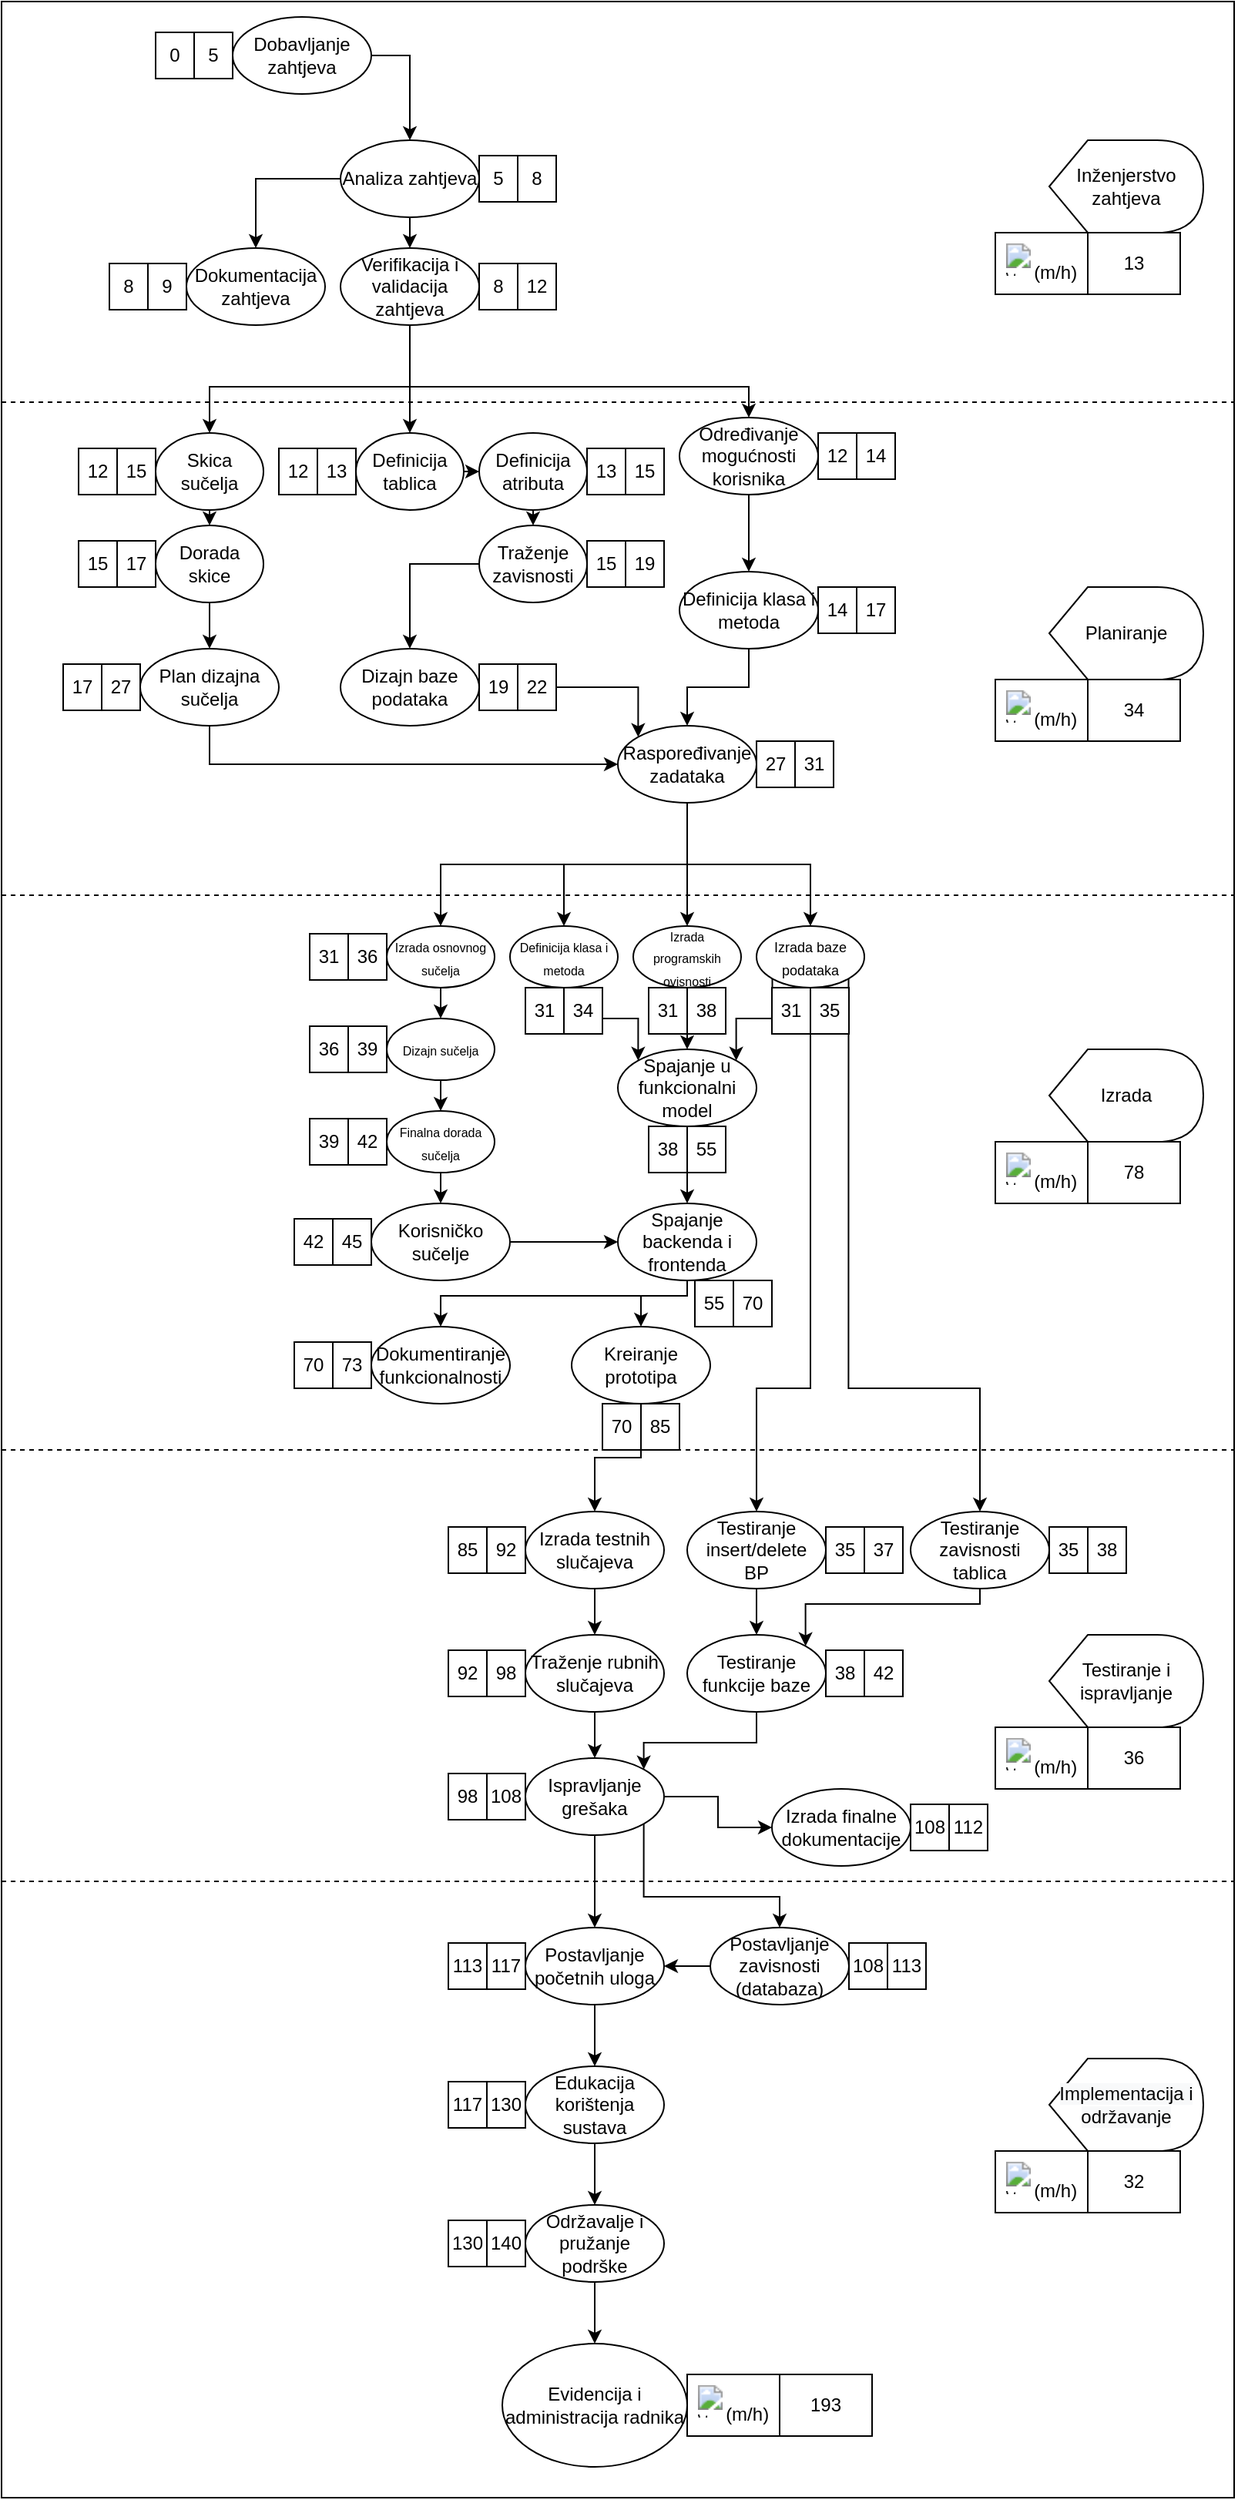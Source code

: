 <mxfile version="14.5.3" type="device"><diagram name="Page-1" id="42789a77-a242-8287-6e28-9cd8cfd52e62"><mxGraphModel dx="2595" dy="2220" grid="1" gridSize="10" guides="1" tooltips="1" connect="1" arrows="1" fold="1" page="1" pageScale="1" pageWidth="1100" pageHeight="850" background="#ffffff" math="0" shadow="0"><root><mxCell id="0"/><mxCell id="1" parent="0"/><mxCell id="-EKzuX5DPVBuCpc8iwE2-8" value="Evidencija i administracija radnika" style="ellipse;whiteSpace=wrap;html=1;" parent="1" vertex="1"><mxGeometry x="605" y="1140" width="120" height="80" as="geometry"/></mxCell><mxCell id="-EKzuX5DPVBuCpc8iwE2-26" value="Dokumentacija zahtjeva" style="ellipse;whiteSpace=wrap;html=1;" parent="1" vertex="1"><mxGeometry x="400" y="-220" width="90" height="50" as="geometry"/></mxCell><mxCell id="958VpjjS7NWP9Nh-z8AZ-1" style="edgeStyle=orthogonalEdgeStyle;rounded=0;orthogonalLoop=1;jettySize=auto;html=1;exitX=1;exitY=0.5;exitDx=0;exitDy=0;entryX=0.5;entryY=0;entryDx=0;entryDy=0;" parent="1" source="-EKzuX5DPVBuCpc8iwE2-27" target="-EKzuX5DPVBuCpc8iwE2-28" edge="1"><mxGeometry relative="1" as="geometry"/></mxCell><mxCell id="-EKzuX5DPVBuCpc8iwE2-27" value="Dobavljanje zahtjeva" style="ellipse;whiteSpace=wrap;html=1;" parent="1" vertex="1"><mxGeometry x="430" y="-370" width="90" height="50" as="geometry"/></mxCell><mxCell id="958VpjjS7NWP9Nh-z8AZ-2" style="edgeStyle=orthogonalEdgeStyle;rounded=0;orthogonalLoop=1;jettySize=auto;html=1;exitX=0.5;exitY=1;exitDx=0;exitDy=0;entryX=0.5;entryY=0;entryDx=0;entryDy=0;" parent="1" source="-EKzuX5DPVBuCpc8iwE2-28" target="-EKzuX5DPVBuCpc8iwE2-29" edge="1"><mxGeometry relative="1" as="geometry"/></mxCell><mxCell id="958VpjjS7NWP9Nh-z8AZ-3" style="edgeStyle=orthogonalEdgeStyle;rounded=0;orthogonalLoop=1;jettySize=auto;html=1;exitX=0;exitY=0.5;exitDx=0;exitDy=0;entryX=0.5;entryY=0;entryDx=0;entryDy=0;" parent="1" source="-EKzuX5DPVBuCpc8iwE2-28" target="-EKzuX5DPVBuCpc8iwE2-26" edge="1"><mxGeometry relative="1" as="geometry"/></mxCell><mxCell id="-EKzuX5DPVBuCpc8iwE2-28" value="Analiza zahtjeva" style="ellipse;whiteSpace=wrap;html=1;" parent="1" vertex="1"><mxGeometry x="500" y="-290" width="90" height="50" as="geometry"/></mxCell><mxCell id="958VpjjS7NWP9Nh-z8AZ-15" style="edgeStyle=orthogonalEdgeStyle;rounded=0;orthogonalLoop=1;jettySize=auto;html=1;exitX=0.5;exitY=1;exitDx=0;exitDy=0;entryX=0.5;entryY=0;entryDx=0;entryDy=0;" parent="1" source="-EKzuX5DPVBuCpc8iwE2-29" target="-EKzuX5DPVBuCpc8iwE2-36" edge="1"><mxGeometry relative="1" as="geometry"><Array as="points"><mxPoint x="545" y="-130"/><mxPoint x="765" y="-130"/></Array></mxGeometry></mxCell><mxCell id="Fo61fpbzyi86y7dkRGD0-9" style="edgeStyle=orthogonalEdgeStyle;rounded=0;orthogonalLoop=1;jettySize=auto;html=1;exitX=0.5;exitY=1;exitDx=0;exitDy=0;entryX=0.5;entryY=0;entryDx=0;entryDy=0;" parent="1" source="-EKzuX5DPVBuCpc8iwE2-29" target="Fo61fpbzyi86y7dkRGD0-5" edge="1"><mxGeometry relative="1" as="geometry"/></mxCell><mxCell id="Fo61fpbzyi86y7dkRGD0-15" style="edgeStyle=orthogonalEdgeStyle;rounded=0;orthogonalLoop=1;jettySize=auto;html=1;exitX=0.5;exitY=1;exitDx=0;exitDy=0;entryX=0.5;entryY=0;entryDx=0;entryDy=0;" parent="1" source="-EKzuX5DPVBuCpc8iwE2-29" target="Fo61fpbzyi86y7dkRGD0-13" edge="1"><mxGeometry relative="1" as="geometry"><Array as="points"><mxPoint x="545" y="-130"/><mxPoint x="415" y="-130"/></Array></mxGeometry></mxCell><mxCell id="-EKzuX5DPVBuCpc8iwE2-29" value="Verifikacija i validacija zahtjeva" style="ellipse;whiteSpace=wrap;html=1;" parent="1" vertex="1"><mxGeometry x="500" y="-220" width="90" height="50" as="geometry"/></mxCell><mxCell id="Fo61fpbzyi86y7dkRGD0-7" style="edgeStyle=orthogonalEdgeStyle;rounded=0;orthogonalLoop=1;jettySize=auto;html=1;exitX=1;exitY=0.5;exitDx=0;exitDy=0;entryX=0;entryY=0;entryDx=0;entryDy=0;" parent="1" source="-EKzuX5DPVBuCpc8iwE2-35" target="-EKzuX5DPVBuCpc8iwE2-37" edge="1"><mxGeometry relative="1" as="geometry"><Array as="points"><mxPoint x="693" y="65"/></Array></mxGeometry></mxCell><mxCell id="-EKzuX5DPVBuCpc8iwE2-35" value="Dizajn baze podataka" style="ellipse;whiteSpace=wrap;html=1;" parent="1" vertex="1"><mxGeometry x="500" y="40" width="90" height="50" as="geometry"/></mxCell><mxCell id="958VpjjS7NWP9Nh-z8AZ-16" style="edgeStyle=orthogonalEdgeStyle;rounded=0;orthogonalLoop=1;jettySize=auto;html=1;exitX=0.5;exitY=1;exitDx=0;exitDy=0;entryX=0.5;entryY=0;entryDx=0;entryDy=0;" parent="1" source="-EKzuX5DPVBuCpc8iwE2-36" target="-EKzuX5DPVBuCpc8iwE2-38" edge="1"><mxGeometry relative="1" as="geometry"/></mxCell><mxCell id="-EKzuX5DPVBuCpc8iwE2-36" value="Određivanje mogućnosti korisnika" style="ellipse;whiteSpace=wrap;html=1;" parent="1" vertex="1"><mxGeometry x="720" y="-110" width="90" height="50" as="geometry"/></mxCell><mxCell id="958VpjjS7NWP9Nh-z8AZ-34" style="edgeStyle=orthogonalEdgeStyle;rounded=0;orthogonalLoop=1;jettySize=auto;html=1;exitX=0.5;exitY=1;exitDx=0;exitDy=0;entryX=0.5;entryY=0;entryDx=0;entryDy=0;" parent="1" source="-EKzuX5DPVBuCpc8iwE2-37" target="-EKzuX5DPVBuCpc8iwE2-76" edge="1"><mxGeometry relative="1" as="geometry"/></mxCell><mxCell id="958VpjjS7NWP9Nh-z8AZ-35" style="edgeStyle=orthogonalEdgeStyle;rounded=0;orthogonalLoop=1;jettySize=auto;html=1;exitX=0.5;exitY=1;exitDx=0;exitDy=0;entryX=0.5;entryY=0;entryDx=0;entryDy=0;" parent="1" source="-EKzuX5DPVBuCpc8iwE2-37" target="-EKzuX5DPVBuCpc8iwE2-74" edge="1"><mxGeometry relative="1" as="geometry"/></mxCell><mxCell id="958VpjjS7NWP9Nh-z8AZ-36" style="edgeStyle=orthogonalEdgeStyle;rounded=0;orthogonalLoop=1;jettySize=auto;html=1;exitX=0.5;exitY=1;exitDx=0;exitDy=0;entryX=0.5;entryY=0;entryDx=0;entryDy=0;" parent="1" source="-EKzuX5DPVBuCpc8iwE2-37" target="-EKzuX5DPVBuCpc8iwE2-75" edge="1"><mxGeometry relative="1" as="geometry"/></mxCell><mxCell id="958VpjjS7NWP9Nh-z8AZ-37" style="edgeStyle=orthogonalEdgeStyle;rounded=0;orthogonalLoop=1;jettySize=auto;html=1;exitX=0.5;exitY=1;exitDx=0;exitDy=0;entryX=0.5;entryY=0;entryDx=0;entryDy=0;" parent="1" source="-EKzuX5DPVBuCpc8iwE2-37" target="-EKzuX5DPVBuCpc8iwE2-79" edge="1"><mxGeometry relative="1" as="geometry"/></mxCell><mxCell id="-EKzuX5DPVBuCpc8iwE2-37" value="Raspoređivanje zadataka" style="ellipse;whiteSpace=wrap;html=1;" parent="1" vertex="1"><mxGeometry x="680" y="90" width="90" height="50" as="geometry"/></mxCell><mxCell id="958VpjjS7NWP9Nh-z8AZ-18" style="edgeStyle=orthogonalEdgeStyle;rounded=0;orthogonalLoop=1;jettySize=auto;html=1;exitX=0.5;exitY=1;exitDx=0;exitDy=0;entryX=0.5;entryY=0;entryDx=0;entryDy=0;" parent="1" source="-EKzuX5DPVBuCpc8iwE2-38" target="-EKzuX5DPVBuCpc8iwE2-37" edge="1"><mxGeometry relative="1" as="geometry"/></mxCell><mxCell id="-EKzuX5DPVBuCpc8iwE2-38" value="Definicija klasa i metoda" style="ellipse;whiteSpace=wrap;html=1;" parent="1" vertex="1"><mxGeometry x="720" y="-10" width="90" height="50" as="geometry"/></mxCell><mxCell id="Fo61fpbzyi86y7dkRGD0-8" style="edgeStyle=orthogonalEdgeStyle;rounded=0;orthogonalLoop=1;jettySize=auto;html=1;exitX=0.5;exitY=1;exitDx=0;exitDy=0;entryX=0;entryY=0.5;entryDx=0;entryDy=0;" parent="1" source="-EKzuX5DPVBuCpc8iwE2-39" target="-EKzuX5DPVBuCpc8iwE2-37" edge="1"><mxGeometry relative="1" as="geometry"/></mxCell><mxCell id="-EKzuX5DPVBuCpc8iwE2-39" value="Plan dizajna sučelja" style="ellipse;whiteSpace=wrap;html=1;" parent="1" vertex="1"><mxGeometry x="370" y="40" width="90" height="50" as="geometry"/></mxCell><mxCell id="Fo61fpbzyi86y7dkRGD0-19" style="edgeStyle=orthogonalEdgeStyle;rounded=0;orthogonalLoop=1;jettySize=auto;html=1;exitX=0.5;exitY=1;exitDx=0;exitDy=0;entryX=0.5;entryY=0;entryDx=0;entryDy=0;" parent="1" source="-EKzuX5DPVBuCpc8iwE2-48" target="Fo61fpbzyi86y7dkRGD0-18" edge="1"><mxGeometry relative="1" as="geometry"><Array as="points"><mxPoint x="725" y="460"/><mxPoint x="695" y="460"/></Array></mxGeometry></mxCell><mxCell id="Fo61fpbzyi86y7dkRGD0-20" style="edgeStyle=orthogonalEdgeStyle;rounded=0;orthogonalLoop=1;jettySize=auto;html=1;exitX=0.5;exitY=1;exitDx=0;exitDy=0;entryX=0.5;entryY=0;entryDx=0;entryDy=0;" parent="1" source="-EKzuX5DPVBuCpc8iwE2-48" target="-EKzuX5DPVBuCpc8iwE2-49" edge="1"><mxGeometry relative="1" as="geometry"><Array as="points"><mxPoint x="725" y="460"/><mxPoint x="565" y="460"/></Array></mxGeometry></mxCell><mxCell id="-EKzuX5DPVBuCpc8iwE2-48" value="Spajanje backenda i frontenda" style="ellipse;whiteSpace=wrap;html=1;" parent="1" vertex="1"><mxGeometry x="680" y="400" width="90" height="50" as="geometry"/></mxCell><mxCell id="-EKzuX5DPVBuCpc8iwE2-49" value="Dokumentiranje&lt;br&gt;funkcionalnosti" style="ellipse;whiteSpace=wrap;html=1;" parent="1" vertex="1"><mxGeometry x="520" y="480" width="90" height="50" as="geometry"/></mxCell><mxCell id="958VpjjS7NWP9Nh-z8AZ-42" style="edgeStyle=orthogonalEdgeStyle;rounded=0;orthogonalLoop=1;jettySize=auto;html=1;exitX=1;exitY=0.5;exitDx=0;exitDy=0;entryX=0;entryY=0.5;entryDx=0;entryDy=0;" parent="1" source="-EKzuX5DPVBuCpc8iwE2-50" target="-EKzuX5DPVBuCpc8iwE2-48" edge="1"><mxGeometry relative="1" as="geometry"/></mxCell><mxCell id="-EKzuX5DPVBuCpc8iwE2-50" value="Korisničko sučelje" style="ellipse;whiteSpace=wrap;html=1;" parent="1" vertex="1"><mxGeometry x="520" y="400" width="90" height="50" as="geometry"/></mxCell><mxCell id="958VpjjS7NWP9Nh-z8AZ-41" style="edgeStyle=orthogonalEdgeStyle;rounded=0;orthogonalLoop=1;jettySize=auto;html=1;exitX=0.5;exitY=1;exitDx=0;exitDy=0;entryX=0.5;entryY=0;entryDx=0;entryDy=0;" parent="1" source="-EKzuX5DPVBuCpc8iwE2-51" target="-EKzuX5DPVBuCpc8iwE2-48" edge="1"><mxGeometry relative="1" as="geometry"/></mxCell><mxCell id="-EKzuX5DPVBuCpc8iwE2-51" value="Spajanje u funkcionalni model" style="ellipse;whiteSpace=wrap;html=1;" parent="1" vertex="1"><mxGeometry x="680" y="300" width="90" height="50" as="geometry"/></mxCell><mxCell id="958VpjjS7NWP9Nh-z8AZ-51" style="edgeStyle=orthogonalEdgeStyle;rounded=0;orthogonalLoop=1;jettySize=auto;html=1;exitX=0.5;exitY=1;exitDx=0;exitDy=0;entryX=0.5;entryY=0;entryDx=0;entryDy=0;" parent="1" source="-EKzuX5DPVBuCpc8iwE2-57" target="-EKzuX5DPVBuCpc8iwE2-59" edge="1"><mxGeometry relative="1" as="geometry"/></mxCell><mxCell id="-EKzuX5DPVBuCpc8iwE2-57" value="Traženje rubnih slučajeva" style="ellipse;whiteSpace=wrap;html=1;" parent="1" vertex="1"><mxGeometry x="620" y="680" width="90" height="50" as="geometry"/></mxCell><mxCell id="Fo61fpbzyi86y7dkRGD0-28" style="edgeStyle=orthogonalEdgeStyle;rounded=0;orthogonalLoop=1;jettySize=auto;html=1;exitX=0.5;exitY=1;exitDx=0;exitDy=0;entryX=0.5;entryY=0;entryDx=0;entryDy=0;" parent="1" source="-EKzuX5DPVBuCpc8iwE2-58" target="Fo61fpbzyi86y7dkRGD0-26" edge="1"><mxGeometry relative="1" as="geometry"/></mxCell><mxCell id="-EKzuX5DPVBuCpc8iwE2-58" value="Testiranje insert/delete&lt;br&gt;BP" style="ellipse;whiteSpace=wrap;html=1;" parent="1" vertex="1"><mxGeometry x="725" y="600" width="90" height="50" as="geometry"/></mxCell><mxCell id="958VpjjS7NWP9Nh-z8AZ-57" style="edgeStyle=orthogonalEdgeStyle;rounded=0;orthogonalLoop=1;jettySize=auto;html=1;exitX=0.5;exitY=1;exitDx=0;exitDy=0;entryX=0.5;entryY=0;entryDx=0;entryDy=0;" parent="1" source="-EKzuX5DPVBuCpc8iwE2-59" target="-EKzuX5DPVBuCpc8iwE2-69" edge="1"><mxGeometry relative="1" as="geometry"/></mxCell><mxCell id="Fo61fpbzyi86y7dkRGD0-33" style="edgeStyle=orthogonalEdgeStyle;rounded=0;orthogonalLoop=1;jettySize=auto;html=1;exitX=1;exitY=0.5;exitDx=0;exitDy=0;entryX=0;entryY=0.5;entryDx=0;entryDy=0;" parent="1" source="-EKzuX5DPVBuCpc8iwE2-59" target="Fo61fpbzyi86y7dkRGD0-30" edge="1"><mxGeometry relative="1" as="geometry"/></mxCell><mxCell id="Fo61fpbzyi86y7dkRGD0-35" style="edgeStyle=orthogonalEdgeStyle;rounded=0;orthogonalLoop=1;jettySize=auto;html=1;exitX=1;exitY=1;exitDx=0;exitDy=0;entryX=0.5;entryY=0;entryDx=0;entryDy=0;" parent="1" source="-EKzuX5DPVBuCpc8iwE2-59" target="-EKzuX5DPVBuCpc8iwE2-68" edge="1"><mxGeometry relative="1" as="geometry"><Array as="points"><mxPoint x="697" y="850"/><mxPoint x="785" y="850"/></Array></mxGeometry></mxCell><mxCell id="-EKzuX5DPVBuCpc8iwE2-59" value="Ispravljanje grešaka" style="ellipse;whiteSpace=wrap;html=1;" parent="1" vertex="1"><mxGeometry x="620" y="760" width="90" height="50" as="geometry"/></mxCell><mxCell id="958VpjjS7NWP9Nh-z8AZ-50" style="edgeStyle=orthogonalEdgeStyle;rounded=0;orthogonalLoop=1;jettySize=auto;html=1;exitX=0.5;exitY=1;exitDx=0;exitDy=0;entryX=0.5;entryY=0;entryDx=0;entryDy=0;" parent="1" source="-EKzuX5DPVBuCpc8iwE2-60" target="-EKzuX5DPVBuCpc8iwE2-57" edge="1"><mxGeometry relative="1" as="geometry"/></mxCell><mxCell id="-EKzuX5DPVBuCpc8iwE2-60" value="Izrada testnih slučajeva" style="ellipse;whiteSpace=wrap;html=1;" parent="1" vertex="1"><mxGeometry x="620" y="600" width="90" height="50" as="geometry"/></mxCell><mxCell id="958VpjjS7NWP9Nh-z8AZ-62" style="edgeStyle=orthogonalEdgeStyle;rounded=0;orthogonalLoop=1;jettySize=auto;html=1;exitX=0.5;exitY=1;exitDx=0;exitDy=0;entryX=0.5;entryY=0;entryDx=0;entryDy=0;" parent="1" source="-EKzuX5DPVBuCpc8iwE2-66" target="-EKzuX5DPVBuCpc8iwE2-8" edge="1"><mxGeometry relative="1" as="geometry"/></mxCell><mxCell id="-EKzuX5DPVBuCpc8iwE2-66" value="Održavalje i pružanje podrške" style="ellipse;whiteSpace=wrap;html=1;" parent="1" vertex="1"><mxGeometry x="620" y="1050" width="90" height="50" as="geometry"/></mxCell><mxCell id="958VpjjS7NWP9Nh-z8AZ-60" style="edgeStyle=orthogonalEdgeStyle;rounded=0;orthogonalLoop=1;jettySize=auto;html=1;exitX=0.5;exitY=1;exitDx=0;exitDy=0;entryX=0.5;entryY=0;entryDx=0;entryDy=0;" parent="1" source="-EKzuX5DPVBuCpc8iwE2-67" target="-EKzuX5DPVBuCpc8iwE2-66" edge="1"><mxGeometry relative="1" as="geometry"/></mxCell><mxCell id="-EKzuX5DPVBuCpc8iwE2-67" value="Edukacija korištenja sustava" style="ellipse;whiteSpace=wrap;html=1;" parent="1" vertex="1"><mxGeometry x="620" y="960" width="90" height="50" as="geometry"/></mxCell><mxCell id="958VpjjS7NWP9Nh-z8AZ-58" style="edgeStyle=orthogonalEdgeStyle;rounded=0;orthogonalLoop=1;jettySize=auto;html=1;exitX=0;exitY=0.5;exitDx=0;exitDy=0;entryX=1;entryY=0.5;entryDx=0;entryDy=0;" parent="1" source="-EKzuX5DPVBuCpc8iwE2-68" target="-EKzuX5DPVBuCpc8iwE2-69" edge="1"><mxGeometry relative="1" as="geometry"/></mxCell><mxCell id="-EKzuX5DPVBuCpc8iwE2-68" value="Postavljanje zavisnosti&lt;br&gt;(databaza)" style="ellipse;whiteSpace=wrap;html=1;" parent="1" vertex="1"><mxGeometry x="740" y="870" width="90" height="50" as="geometry"/></mxCell><mxCell id="958VpjjS7NWP9Nh-z8AZ-59" style="edgeStyle=orthogonalEdgeStyle;rounded=0;orthogonalLoop=1;jettySize=auto;html=1;exitX=0.5;exitY=1;exitDx=0;exitDy=0;entryX=0.5;entryY=0;entryDx=0;entryDy=0;" parent="1" source="-EKzuX5DPVBuCpc8iwE2-69" target="-EKzuX5DPVBuCpc8iwE2-67" edge="1"><mxGeometry relative="1" as="geometry"/></mxCell><mxCell id="-EKzuX5DPVBuCpc8iwE2-69" value="Postavljanje početnih uloga" style="ellipse;whiteSpace=wrap;html=1;" parent="1" vertex="1"><mxGeometry x="620" y="870" width="90" height="50" as="geometry"/></mxCell><mxCell id="958VpjjS7NWP9Nh-z8AZ-32" style="edgeStyle=orthogonalEdgeStyle;rounded=0;orthogonalLoop=1;jettySize=auto;html=1;exitX=0.5;exitY=1;exitDx=0;exitDy=0;entryX=0.5;entryY=0;entryDx=0;entryDy=0;" parent="1" source="-EKzuX5DPVBuCpc8iwE2-74" target="-EKzuX5DPVBuCpc8iwE2-51" edge="1"><mxGeometry relative="1" as="geometry"/></mxCell><mxCell id="-EKzuX5DPVBuCpc8iwE2-74" value="&lt;font style=&quot;font-size: 8px&quot;&gt;Izrada programskih ovisnosti&lt;/font&gt;" style="ellipse;whiteSpace=wrap;html=1;" parent="1" vertex="1"><mxGeometry x="690" y="220" width="70" height="40" as="geometry"/></mxCell><mxCell id="mgyu6oICFP7tpGP2mLkA-2" style="edgeStyle=orthogonalEdgeStyle;rounded=0;orthogonalLoop=1;jettySize=auto;html=1;exitX=0.5;exitY=1;exitDx=0;exitDy=0;entryX=0;entryY=0;entryDx=0;entryDy=0;" parent="1" source="-EKzuX5DPVBuCpc8iwE2-75" target="-EKzuX5DPVBuCpc8iwE2-51" edge="1"><mxGeometry relative="1" as="geometry"/></mxCell><mxCell id="-EKzuX5DPVBuCpc8iwE2-75" value="&lt;font style=&quot;font-size: 8px&quot;&gt;Definicija klasa i metoda&lt;/font&gt;" style="ellipse;whiteSpace=wrap;html=1;" parent="1" vertex="1"><mxGeometry x="610" y="220" width="70" height="40" as="geometry"/></mxCell><mxCell id="Fo61fpbzyi86y7dkRGD0-23" style="edgeStyle=orthogonalEdgeStyle;rounded=0;orthogonalLoop=1;jettySize=auto;html=1;exitX=1;exitY=1;exitDx=0;exitDy=0;entryX=0.5;entryY=0;entryDx=0;entryDy=0;" parent="1" source="-EKzuX5DPVBuCpc8iwE2-76" target="Fo61fpbzyi86y7dkRGD0-22" edge="1"><mxGeometry relative="1" as="geometry"><Array as="points"><mxPoint x="830" y="520"/><mxPoint x="915" y="520"/></Array></mxGeometry></mxCell><mxCell id="Fo61fpbzyi86y7dkRGD0-24" style="edgeStyle=orthogonalEdgeStyle;rounded=0;orthogonalLoop=1;jettySize=auto;html=1;exitX=0;exitY=1;exitDx=0;exitDy=0;entryX=1;entryY=0;entryDx=0;entryDy=0;" parent="1" source="-EKzuX5DPVBuCpc8iwE2-76" target="-EKzuX5DPVBuCpc8iwE2-51" edge="1"><mxGeometry relative="1" as="geometry"/></mxCell><mxCell id="Fo61fpbzyi86y7dkRGD0-25" style="edgeStyle=orthogonalEdgeStyle;rounded=0;orthogonalLoop=1;jettySize=auto;html=1;exitX=0.5;exitY=1;exitDx=0;exitDy=0;entryX=0.5;entryY=0;entryDx=0;entryDy=0;" parent="1" source="-EKzuX5DPVBuCpc8iwE2-76" target="-EKzuX5DPVBuCpc8iwE2-58" edge="1"><mxGeometry relative="1" as="geometry"><Array as="points"><mxPoint x="805" y="520"/><mxPoint x="770" y="520"/></Array></mxGeometry></mxCell><mxCell id="-EKzuX5DPVBuCpc8iwE2-76" value="&lt;font style=&quot;font-size: 9px&quot;&gt;Izrada baze podataka&lt;/font&gt;" style="ellipse;whiteSpace=wrap;html=1;" parent="1" vertex="1"><mxGeometry x="770" y="220" width="70" height="40" as="geometry"/></mxCell><mxCell id="958VpjjS7NWP9Nh-z8AZ-39" style="edgeStyle=orthogonalEdgeStyle;rounded=0;orthogonalLoop=1;jettySize=auto;html=1;exitX=0.5;exitY=1;exitDx=0;exitDy=0;entryX=0.5;entryY=0;entryDx=0;entryDy=0;" parent="1" source="-EKzuX5DPVBuCpc8iwE2-77" target="-EKzuX5DPVBuCpc8iwE2-78" edge="1"><mxGeometry relative="1" as="geometry"/></mxCell><mxCell id="-EKzuX5DPVBuCpc8iwE2-77" value="&lt;font style=&quot;font-size: 8px&quot;&gt;Dizajn sučelja&lt;/font&gt;" style="ellipse;whiteSpace=wrap;html=1;" parent="1" vertex="1"><mxGeometry x="530" y="280" width="70" height="40" as="geometry"/></mxCell><mxCell id="958VpjjS7NWP9Nh-z8AZ-40" style="edgeStyle=orthogonalEdgeStyle;rounded=0;orthogonalLoop=1;jettySize=auto;html=1;exitX=0.5;exitY=1;exitDx=0;exitDy=0;entryX=0.5;entryY=0;entryDx=0;entryDy=0;" parent="1" source="-EKzuX5DPVBuCpc8iwE2-78" target="-EKzuX5DPVBuCpc8iwE2-50" edge="1"><mxGeometry relative="1" as="geometry"/></mxCell><mxCell id="-EKzuX5DPVBuCpc8iwE2-78" value="&lt;font style=&quot;font-size: 8px&quot;&gt;Finalna dorada sučelja&lt;/font&gt;" style="ellipse;whiteSpace=wrap;html=1;" parent="1" vertex="1"><mxGeometry x="530" y="340" width="70" height="40" as="geometry"/></mxCell><mxCell id="958VpjjS7NWP9Nh-z8AZ-38" style="edgeStyle=orthogonalEdgeStyle;rounded=0;orthogonalLoop=1;jettySize=auto;html=1;exitX=0.5;exitY=1;exitDx=0;exitDy=0;entryX=0.5;entryY=0;entryDx=0;entryDy=0;" parent="1" source="-EKzuX5DPVBuCpc8iwE2-79" target="-EKzuX5DPVBuCpc8iwE2-77" edge="1"><mxGeometry relative="1" as="geometry"/></mxCell><mxCell id="-EKzuX5DPVBuCpc8iwE2-79" value="&lt;font style=&quot;font-size: 8px&quot;&gt;Izrada osnovnog sučelja&lt;/font&gt;" style="ellipse;whiteSpace=wrap;html=1;" parent="1" vertex="1"><mxGeometry x="530" y="220" width="70" height="40" as="geometry"/></mxCell><mxCell id="958VpjjS7NWP9Nh-z8AZ-5" value="Inženjerstvo zahtjeva" style="shape=display;whiteSpace=wrap;html=1;fillColor=none;" parent="1" vertex="1"><mxGeometry x="960" y="-290" width="100" height="60" as="geometry"/></mxCell><mxCell id="958VpjjS7NWP9Nh-z8AZ-6" value="Planiranje" style="shape=display;whiteSpace=wrap;html=1;fillColor=none;" parent="1" vertex="1"><mxGeometry x="960" width="100" height="60" as="geometry"/></mxCell><mxCell id="958VpjjS7NWP9Nh-z8AZ-20" value="Izrada" style="shape=display;whiteSpace=wrap;html=1;fillColor=none;" parent="1" vertex="1"><mxGeometry x="960" y="300" width="100" height="60" as="geometry"/></mxCell><mxCell id="958VpjjS7NWP9Nh-z8AZ-22" value="" style="endArrow=none;dashed=1;html=1;" parent="1" edge="1"><mxGeometry width="50" height="50" relative="1" as="geometry"><mxPoint x="280" y="-120" as="sourcePoint"/><mxPoint x="1080" y="-120" as="targetPoint"/></mxGeometry></mxCell><mxCell id="958VpjjS7NWP9Nh-z8AZ-33" value="" style="endArrow=none;dashed=1;html=1;" parent="1" edge="1"><mxGeometry width="50" height="50" relative="1" as="geometry"><mxPoint x="280" y="200" as="sourcePoint"/><mxPoint x="1080" y="200" as="targetPoint"/></mxGeometry></mxCell><mxCell id="958VpjjS7NWP9Nh-z8AZ-44" value="" style="endArrow=none;dashed=1;html=1;" parent="1" edge="1"><mxGeometry width="50" height="50" relative="1" as="geometry"><mxPoint x="280" y="560" as="sourcePoint"/><mxPoint x="1080" y="560" as="targetPoint"/></mxGeometry></mxCell><mxCell id="958VpjjS7NWP9Nh-z8AZ-45" value="Testiranje i ispravljanje" style="shape=display;whiteSpace=wrap;html=1;fillColor=none;" parent="1" vertex="1"><mxGeometry x="960" y="680" width="100" height="60" as="geometry"/></mxCell><mxCell id="958VpjjS7NWP9Nh-z8AZ-53" value="" style="endArrow=none;dashed=1;html=1;" parent="1" edge="1"><mxGeometry width="50" height="50" relative="1" as="geometry"><mxPoint x="280" y="840" as="sourcePoint"/><mxPoint x="1080" y="840" as="targetPoint"/></mxGeometry></mxCell><mxCell id="958VpjjS7NWP9Nh-z8AZ-56" value="&#10;&#10;&lt;span style=&quot;color: rgb(0, 0, 0); font-family: helvetica; font-size: 12px; font-style: normal; font-weight: 400; letter-spacing: normal; text-align: center; text-indent: 0px; text-transform: none; word-spacing: 0px; background-color: rgb(248, 249, 250); display: inline; float: none;&quot;&gt;Implementacija i održavanje&lt;/span&gt;&#10;&#10;" style="shape=display;whiteSpace=wrap;html=1;fillColor=none;" parent="1" vertex="1"><mxGeometry x="960" y="955" width="100" height="60" as="geometry"/></mxCell><mxCell id="Fo61fpbzyi86y7dkRGD0-11" style="edgeStyle=orthogonalEdgeStyle;rounded=0;orthogonalLoop=1;jettySize=auto;html=1;exitX=0.5;exitY=1;exitDx=0;exitDy=0;entryX=0.5;entryY=0;entryDx=0;entryDy=0;" parent="1" source="Fo61fpbzyi86y7dkRGD0-1" target="Fo61fpbzyi86y7dkRGD0-4" edge="1"><mxGeometry relative="1" as="geometry"/></mxCell><mxCell id="Fo61fpbzyi86y7dkRGD0-1" value="Definicija atributa" style="ellipse;whiteSpace=wrap;html=1;" parent="1" vertex="1"><mxGeometry x="590" y="-100" width="70" height="50" as="geometry"/></mxCell><mxCell id="Fo61fpbzyi86y7dkRGD0-12" style="edgeStyle=orthogonalEdgeStyle;rounded=0;orthogonalLoop=1;jettySize=auto;html=1;exitX=0;exitY=0.5;exitDx=0;exitDy=0;entryX=0.5;entryY=0;entryDx=0;entryDy=0;" parent="1" source="Fo61fpbzyi86y7dkRGD0-4" target="-EKzuX5DPVBuCpc8iwE2-35" edge="1"><mxGeometry relative="1" as="geometry"/></mxCell><mxCell id="Fo61fpbzyi86y7dkRGD0-4" value="Traženje zavisnosti" style="ellipse;whiteSpace=wrap;html=1;" parent="1" vertex="1"><mxGeometry x="590" y="-40" width="70" height="50" as="geometry"/></mxCell><mxCell id="Fo61fpbzyi86y7dkRGD0-10" style="edgeStyle=orthogonalEdgeStyle;rounded=0;orthogonalLoop=1;jettySize=auto;html=1;exitX=1;exitY=0.5;exitDx=0;exitDy=0;entryX=0;entryY=0.5;entryDx=0;entryDy=0;" parent="1" source="Fo61fpbzyi86y7dkRGD0-5" target="Fo61fpbzyi86y7dkRGD0-1" edge="1"><mxGeometry relative="1" as="geometry"/></mxCell><mxCell id="Fo61fpbzyi86y7dkRGD0-5" value="Definicija tablica" style="ellipse;whiteSpace=wrap;html=1;" parent="1" vertex="1"><mxGeometry x="510" y="-100" width="70" height="50" as="geometry"/></mxCell><mxCell id="Fo61fpbzyi86y7dkRGD0-16" style="edgeStyle=orthogonalEdgeStyle;rounded=0;orthogonalLoop=1;jettySize=auto;html=1;exitX=0.5;exitY=1;exitDx=0;exitDy=0;entryX=0.5;entryY=0;entryDx=0;entryDy=0;" parent="1" source="Fo61fpbzyi86y7dkRGD0-13" target="Fo61fpbzyi86y7dkRGD0-14" edge="1"><mxGeometry relative="1" as="geometry"/></mxCell><mxCell id="Fo61fpbzyi86y7dkRGD0-13" value="Skica sučelja" style="ellipse;whiteSpace=wrap;html=1;" parent="1" vertex="1"><mxGeometry x="380" y="-100" width="70" height="50" as="geometry"/></mxCell><mxCell id="Fo61fpbzyi86y7dkRGD0-17" style="edgeStyle=orthogonalEdgeStyle;rounded=0;orthogonalLoop=1;jettySize=auto;html=1;exitX=0.5;exitY=1;exitDx=0;exitDy=0;entryX=0.5;entryY=0;entryDx=0;entryDy=0;" parent="1" source="Fo61fpbzyi86y7dkRGD0-14" target="-EKzuX5DPVBuCpc8iwE2-39" edge="1"><mxGeometry relative="1" as="geometry"/></mxCell><mxCell id="Fo61fpbzyi86y7dkRGD0-14" value="Dorada skice" style="ellipse;whiteSpace=wrap;html=1;" parent="1" vertex="1"><mxGeometry x="380" y="-40" width="70" height="50" as="geometry"/></mxCell><mxCell id="Fo61fpbzyi86y7dkRGD0-21" style="edgeStyle=orthogonalEdgeStyle;rounded=0;orthogonalLoop=1;jettySize=auto;html=1;exitX=0.5;exitY=1;exitDx=0;exitDy=0;entryX=0.5;entryY=0;entryDx=0;entryDy=0;" parent="1" source="Fo61fpbzyi86y7dkRGD0-18" target="-EKzuX5DPVBuCpc8iwE2-60" edge="1"><mxGeometry relative="1" as="geometry"/></mxCell><mxCell id="Fo61fpbzyi86y7dkRGD0-18" value="Kreiranje prototipa" style="ellipse;whiteSpace=wrap;html=1;" parent="1" vertex="1"><mxGeometry x="650" y="480" width="90" height="50" as="geometry"/></mxCell><mxCell id="Fo61fpbzyi86y7dkRGD0-29" style="edgeStyle=orthogonalEdgeStyle;rounded=0;orthogonalLoop=1;jettySize=auto;html=1;exitX=0.5;exitY=1;exitDx=0;exitDy=0;entryX=1;entryY=0;entryDx=0;entryDy=0;" parent="1" source="Fo61fpbzyi86y7dkRGD0-22" target="Fo61fpbzyi86y7dkRGD0-26" edge="1"><mxGeometry relative="1" as="geometry"><Array as="points"><mxPoint x="915" y="660"/><mxPoint x="802" y="660"/></Array></mxGeometry></mxCell><mxCell id="Fo61fpbzyi86y7dkRGD0-22" value="Testiranje&lt;br&gt;zavisnosti&lt;br&gt;tablica" style="ellipse;whiteSpace=wrap;html=1;" parent="1" vertex="1"><mxGeometry x="870" y="600" width="90" height="50" as="geometry"/></mxCell><mxCell id="Fo61fpbzyi86y7dkRGD0-32" style="edgeStyle=orthogonalEdgeStyle;rounded=0;orthogonalLoop=1;jettySize=auto;html=1;exitX=0.5;exitY=1;exitDx=0;exitDy=0;entryX=1;entryY=0;entryDx=0;entryDy=0;" parent="1" source="Fo61fpbzyi86y7dkRGD0-26" target="-EKzuX5DPVBuCpc8iwE2-59" edge="1"><mxGeometry relative="1" as="geometry"><Array as="points"><mxPoint x="770" y="750"/><mxPoint x="697" y="750"/></Array></mxGeometry></mxCell><mxCell id="Fo61fpbzyi86y7dkRGD0-26" value="Testiranje&lt;br&gt;funkcije baze" style="ellipse;whiteSpace=wrap;html=1;" parent="1" vertex="1"><mxGeometry x="725" y="680" width="90" height="50" as="geometry"/></mxCell><mxCell id="Fo61fpbzyi86y7dkRGD0-30" value="Izrada finalne dokumentacije" style="ellipse;whiteSpace=wrap;html=1;" parent="1" vertex="1"><mxGeometry x="780" y="780" width="90" height="50" as="geometry"/></mxCell><mxCell id="Fo61fpbzyi86y7dkRGD0-432" value="" style="shape=table;html=1;whiteSpace=wrap;startSize=0;container=1;collapsible=0;childLayout=tableLayout;" parent="1" vertex="1"><mxGeometry x="725" y="1160" width="120" height="40" as="geometry"/></mxCell><mxCell id="Fo61fpbzyi86y7dkRGD0-433" value="" style="shape=partialRectangle;html=1;whiteSpace=wrap;collapsible=0;dropTarget=0;pointerEvents=0;fillColor=none;top=0;left=0;bottom=0;right=0;points=[[0,0.5],[1,0.5]];portConstraint=eastwest;" parent="Fo61fpbzyi86y7dkRGD0-432" vertex="1"><mxGeometry width="120" height="40" as="geometry"/></mxCell><mxCell id="Fo61fpbzyi86y7dkRGD0-434" value="&lt;img src=&quot;https://wikimedia.org/api/rest_v1/media/math/render/svg/92795a77657ae4e5746d1e5d8aa40151e176e723&quot; class=&quot;mwe-math-fallback-image-inline&quot; alt=&quot;\textstyle\sum&quot; style=&quot;border: 0px ; vertical-align: -0.838ex ; margin: 0px ; display: inline-block ; color: rgb(32 , 33 , 34) ; font-family: sans-serif ; font-size: 14px ; background-color: rgb(255 , 255 , 255) ; width: 2.454ex ; height: 2.843ex&quot;&gt;(m/h)" style="shape=partialRectangle;html=1;whiteSpace=wrap;connectable=0;overflow=hidden;fillColor=none;top=0;left=0;bottom=0;right=0;" parent="Fo61fpbzyi86y7dkRGD0-433" vertex="1"><mxGeometry width="60" height="40" as="geometry"/></mxCell><mxCell id="Fo61fpbzyi86y7dkRGD0-435" value="193" style="shape=partialRectangle;html=1;whiteSpace=wrap;connectable=0;overflow=hidden;fillColor=none;top=0;left=0;bottom=0;right=0;" parent="Fo61fpbzyi86y7dkRGD0-433" vertex="1"><mxGeometry x="60" width="60" height="40" as="geometry"/></mxCell><mxCell id="Fo61fpbzyi86y7dkRGD0-436" value="" style="shape=table;html=1;whiteSpace=wrap;startSize=0;container=1;collapsible=0;childLayout=tableLayout;" parent="1" vertex="1"><mxGeometry x="925" y="-230" width="120" height="40" as="geometry"/></mxCell><mxCell id="Fo61fpbzyi86y7dkRGD0-437" value="" style="shape=partialRectangle;html=1;whiteSpace=wrap;collapsible=0;dropTarget=0;pointerEvents=0;fillColor=none;top=0;left=0;bottom=0;right=0;points=[[0,0.5],[1,0.5]];portConstraint=eastwest;" parent="Fo61fpbzyi86y7dkRGD0-436" vertex="1"><mxGeometry width="120" height="40" as="geometry"/></mxCell><mxCell id="Fo61fpbzyi86y7dkRGD0-438" value="&lt;img src=&quot;https://wikimedia.org/api/rest_v1/media/math/render/svg/92795a77657ae4e5746d1e5d8aa40151e176e723&quot; class=&quot;mwe-math-fallback-image-inline&quot; alt=&quot;\textstyle\sum&quot; style=&quot;border: 0px ; vertical-align: -0.838ex ; margin: 0px ; display: inline-block ; color: rgb(32 , 33 , 34) ; font-family: sans-serif ; font-size: 14px ; background-color: rgb(255 , 255 , 255) ; width: 2.454ex ; height: 2.843ex&quot;&gt;(m/h)" style="shape=partialRectangle;html=1;whiteSpace=wrap;connectable=0;overflow=hidden;fillColor=none;top=0;left=0;bottom=0;right=0;" parent="Fo61fpbzyi86y7dkRGD0-437" vertex="1"><mxGeometry width="60" height="40" as="geometry"/></mxCell><mxCell id="Fo61fpbzyi86y7dkRGD0-439" value="13" style="shape=partialRectangle;html=1;whiteSpace=wrap;connectable=0;overflow=hidden;fillColor=none;top=0;left=0;bottom=0;right=0;" parent="Fo61fpbzyi86y7dkRGD0-437" vertex="1"><mxGeometry x="60" width="60" height="40" as="geometry"/></mxCell><mxCell id="Fo61fpbzyi86y7dkRGD0-440" value="" style="shape=table;html=1;whiteSpace=wrap;startSize=0;container=1;collapsible=0;childLayout=tableLayout;" parent="1" vertex="1"><mxGeometry x="925" y="60" width="120" height="40" as="geometry"/></mxCell><mxCell id="Fo61fpbzyi86y7dkRGD0-441" value="" style="shape=partialRectangle;html=1;whiteSpace=wrap;collapsible=0;dropTarget=0;pointerEvents=0;fillColor=none;top=0;left=0;bottom=0;right=0;points=[[0,0.5],[1,0.5]];portConstraint=eastwest;" parent="Fo61fpbzyi86y7dkRGD0-440" vertex="1"><mxGeometry width="120" height="40" as="geometry"/></mxCell><mxCell id="Fo61fpbzyi86y7dkRGD0-442" value="&lt;img src=&quot;https://wikimedia.org/api/rest_v1/media/math/render/svg/92795a77657ae4e5746d1e5d8aa40151e176e723&quot; class=&quot;mwe-math-fallback-image-inline&quot; alt=&quot;\textstyle\sum&quot; style=&quot;border: 0px ; vertical-align: -0.838ex ; margin: 0px ; display: inline-block ; color: rgb(32 , 33 , 34) ; font-family: sans-serif ; font-size: 14px ; background-color: rgb(255 , 255 , 255) ; width: 2.454ex ; height: 2.843ex&quot;&gt;(m/h)" style="shape=partialRectangle;html=1;whiteSpace=wrap;connectable=0;overflow=hidden;fillColor=none;top=0;left=0;bottom=0;right=0;" parent="Fo61fpbzyi86y7dkRGD0-441" vertex="1"><mxGeometry width="60" height="40" as="geometry"/></mxCell><mxCell id="Fo61fpbzyi86y7dkRGD0-443" value="34" style="shape=partialRectangle;html=1;whiteSpace=wrap;connectable=0;overflow=hidden;fillColor=none;top=0;left=0;bottom=0;right=0;" parent="Fo61fpbzyi86y7dkRGD0-441" vertex="1"><mxGeometry x="60" width="60" height="40" as="geometry"/></mxCell><mxCell id="Fo61fpbzyi86y7dkRGD0-444" value="" style="shape=table;html=1;whiteSpace=wrap;startSize=0;container=1;collapsible=0;childLayout=tableLayout;" parent="1" vertex="1"><mxGeometry x="925" y="360" width="120" height="40" as="geometry"/></mxCell><mxCell id="Fo61fpbzyi86y7dkRGD0-445" value="" style="shape=partialRectangle;html=1;whiteSpace=wrap;collapsible=0;dropTarget=0;pointerEvents=0;fillColor=none;top=0;left=0;bottom=0;right=0;points=[[0,0.5],[1,0.5]];portConstraint=eastwest;" parent="Fo61fpbzyi86y7dkRGD0-444" vertex="1"><mxGeometry width="120" height="40" as="geometry"/></mxCell><mxCell id="Fo61fpbzyi86y7dkRGD0-446" value="&lt;img src=&quot;https://wikimedia.org/api/rest_v1/media/math/render/svg/92795a77657ae4e5746d1e5d8aa40151e176e723&quot; class=&quot;mwe-math-fallback-image-inline&quot; alt=&quot;\textstyle\sum&quot; style=&quot;border: 0px ; vertical-align: -0.838ex ; margin: 0px ; display: inline-block ; color: rgb(32 , 33 , 34) ; font-family: sans-serif ; font-size: 14px ; background-color: rgb(255 , 255 , 255) ; width: 2.454ex ; height: 2.843ex&quot;&gt;(m/h)" style="shape=partialRectangle;html=1;whiteSpace=wrap;connectable=0;overflow=hidden;fillColor=none;top=0;left=0;bottom=0;right=0;" parent="Fo61fpbzyi86y7dkRGD0-445" vertex="1"><mxGeometry width="60" height="40" as="geometry"/></mxCell><mxCell id="Fo61fpbzyi86y7dkRGD0-447" value="78" style="shape=partialRectangle;html=1;whiteSpace=wrap;connectable=0;overflow=hidden;fillColor=none;top=0;left=0;bottom=0;right=0;" parent="Fo61fpbzyi86y7dkRGD0-445" vertex="1"><mxGeometry x="60" width="60" height="40" as="geometry"/></mxCell><mxCell id="Fo61fpbzyi86y7dkRGD0-448" value="" style="shape=table;html=1;whiteSpace=wrap;startSize=0;container=1;collapsible=0;childLayout=tableLayout;" parent="1" vertex="1"><mxGeometry x="925" y="740" width="120" height="40" as="geometry"/></mxCell><mxCell id="Fo61fpbzyi86y7dkRGD0-449" value="" style="shape=partialRectangle;html=1;whiteSpace=wrap;collapsible=0;dropTarget=0;pointerEvents=0;fillColor=none;top=0;left=0;bottom=0;right=0;points=[[0,0.5],[1,0.5]];portConstraint=eastwest;" parent="Fo61fpbzyi86y7dkRGD0-448" vertex="1"><mxGeometry width="120" height="40" as="geometry"/></mxCell><mxCell id="Fo61fpbzyi86y7dkRGD0-450" value="&lt;img src=&quot;https://wikimedia.org/api/rest_v1/media/math/render/svg/92795a77657ae4e5746d1e5d8aa40151e176e723&quot; class=&quot;mwe-math-fallback-image-inline&quot; alt=&quot;\textstyle\sum&quot; style=&quot;border: 0px ; vertical-align: -0.838ex ; margin: 0px ; display: inline-block ; color: rgb(32 , 33 , 34) ; font-family: sans-serif ; font-size: 14px ; background-color: rgb(255 , 255 , 255) ; width: 2.454ex ; height: 2.843ex&quot;&gt;(m/h)" style="shape=partialRectangle;html=1;whiteSpace=wrap;connectable=0;overflow=hidden;fillColor=none;top=0;left=0;bottom=0;right=0;" parent="Fo61fpbzyi86y7dkRGD0-449" vertex="1"><mxGeometry width="60" height="40" as="geometry"/></mxCell><mxCell id="Fo61fpbzyi86y7dkRGD0-451" value="36" style="shape=partialRectangle;html=1;whiteSpace=wrap;connectable=0;overflow=hidden;fillColor=none;top=0;left=0;bottom=0;right=0;" parent="Fo61fpbzyi86y7dkRGD0-449" vertex="1"><mxGeometry x="60" width="60" height="40" as="geometry"/></mxCell><mxCell id="Fo61fpbzyi86y7dkRGD0-452" value="" style="shape=table;html=1;whiteSpace=wrap;startSize=0;container=1;collapsible=0;childLayout=tableLayout;" parent="1" vertex="1"><mxGeometry x="925" y="1015" width="120" height="40" as="geometry"/></mxCell><mxCell id="Fo61fpbzyi86y7dkRGD0-453" value="" style="shape=partialRectangle;html=1;whiteSpace=wrap;collapsible=0;dropTarget=0;pointerEvents=0;fillColor=none;top=0;left=0;bottom=0;right=0;points=[[0,0.5],[1,0.5]];portConstraint=eastwest;" parent="Fo61fpbzyi86y7dkRGD0-452" vertex="1"><mxGeometry width="120" height="40" as="geometry"/></mxCell><mxCell id="Fo61fpbzyi86y7dkRGD0-454" value="&lt;img src=&quot;https://wikimedia.org/api/rest_v1/media/math/render/svg/92795a77657ae4e5746d1e5d8aa40151e176e723&quot; class=&quot;mwe-math-fallback-image-inline&quot; alt=&quot;\textstyle\sum&quot; style=&quot;border: 0px ; vertical-align: -0.838ex ; margin: 0px ; display: inline-block ; color: rgb(32 , 33 , 34) ; font-family: sans-serif ; font-size: 14px ; background-color: rgb(255 , 255 , 255) ; width: 2.454ex ; height: 2.843ex&quot;&gt;(m/h)" style="shape=partialRectangle;html=1;whiteSpace=wrap;connectable=0;overflow=hidden;fillColor=none;top=0;left=0;bottom=0;right=0;" parent="Fo61fpbzyi86y7dkRGD0-453" vertex="1"><mxGeometry width="60" height="40" as="geometry"/></mxCell><mxCell id="Fo61fpbzyi86y7dkRGD0-455" value="32" style="shape=partialRectangle;html=1;whiteSpace=wrap;connectable=0;overflow=hidden;fillColor=none;top=0;left=0;bottom=0;right=0;" parent="Fo61fpbzyi86y7dkRGD0-453" vertex="1"><mxGeometry x="60" width="60" height="40" as="geometry"/></mxCell><mxCell id="ZuaNhYJw9HNvEJvPDz-t-9" value="" style="shape=table;html=1;whiteSpace=wrap;startSize=0;container=1;collapsible=0;childLayout=tableLayout;" vertex="1" parent="1"><mxGeometry x="590" y="-280" width="50" height="30" as="geometry"/></mxCell><mxCell id="ZuaNhYJw9HNvEJvPDz-t-10" value="" style="shape=partialRectangle;html=1;whiteSpace=wrap;collapsible=0;dropTarget=0;pointerEvents=0;fillColor=none;top=0;left=0;bottom=0;right=0;points=[[0,0.5],[1,0.5]];portConstraint=eastwest;" vertex="1" parent="ZuaNhYJw9HNvEJvPDz-t-9"><mxGeometry width="50" height="30" as="geometry"/></mxCell><mxCell id="ZuaNhYJw9HNvEJvPDz-t-11" value="5" style="shape=partialRectangle;html=1;whiteSpace=wrap;connectable=0;overflow=hidden;fillColor=none;top=0;left=0;bottom=0;right=0;" vertex="1" parent="ZuaNhYJw9HNvEJvPDz-t-10"><mxGeometry width="25" height="30" as="geometry"/></mxCell><mxCell id="ZuaNhYJw9HNvEJvPDz-t-12" value="8" style="shape=partialRectangle;html=1;whiteSpace=wrap;connectable=0;overflow=hidden;fillColor=none;top=0;left=0;bottom=0;right=0;" vertex="1" parent="ZuaNhYJw9HNvEJvPDz-t-10"><mxGeometry x="25" width="25" height="30" as="geometry"/></mxCell><mxCell id="ZuaNhYJw9HNvEJvPDz-t-13" value="" style="shape=table;html=1;whiteSpace=wrap;startSize=0;container=1;collapsible=0;childLayout=tableLayout;" vertex="1" parent="1"><mxGeometry x="590" y="-210" width="50" height="30" as="geometry"/></mxCell><mxCell id="ZuaNhYJw9HNvEJvPDz-t-14" value="" style="shape=partialRectangle;html=1;whiteSpace=wrap;collapsible=0;dropTarget=0;pointerEvents=0;fillColor=none;top=0;left=0;bottom=0;right=0;points=[[0,0.5],[1,0.5]];portConstraint=eastwest;" vertex="1" parent="ZuaNhYJw9HNvEJvPDz-t-13"><mxGeometry width="50" height="30" as="geometry"/></mxCell><mxCell id="ZuaNhYJw9HNvEJvPDz-t-15" value="8" style="shape=partialRectangle;html=1;whiteSpace=wrap;connectable=0;overflow=hidden;fillColor=none;top=0;left=0;bottom=0;right=0;" vertex="1" parent="ZuaNhYJw9HNvEJvPDz-t-14"><mxGeometry width="25" height="30" as="geometry"/></mxCell><mxCell id="ZuaNhYJw9HNvEJvPDz-t-16" value="12" style="shape=partialRectangle;html=1;whiteSpace=wrap;connectable=0;overflow=hidden;fillColor=none;top=0;left=0;bottom=0;right=0;" vertex="1" parent="ZuaNhYJw9HNvEJvPDz-t-14"><mxGeometry x="25" width="25" height="30" as="geometry"/></mxCell><mxCell id="ZuaNhYJw9HNvEJvPDz-t-21" value="" style="shape=table;html=1;whiteSpace=wrap;startSize=0;container=1;collapsible=0;childLayout=tableLayout;" vertex="1" parent="1"><mxGeometry x="660" y="-90" width="50" height="30" as="geometry"/></mxCell><mxCell id="ZuaNhYJw9HNvEJvPDz-t-22" value="" style="shape=partialRectangle;html=1;whiteSpace=wrap;collapsible=0;dropTarget=0;pointerEvents=0;fillColor=none;top=0;left=0;bottom=0;right=0;points=[[0,0.5],[1,0.5]];portConstraint=eastwest;" vertex="1" parent="ZuaNhYJw9HNvEJvPDz-t-21"><mxGeometry width="50" height="30" as="geometry"/></mxCell><mxCell id="ZuaNhYJw9HNvEJvPDz-t-23" value="13" style="shape=partialRectangle;html=1;whiteSpace=wrap;connectable=0;overflow=hidden;fillColor=none;top=0;left=0;bottom=0;right=0;" vertex="1" parent="ZuaNhYJw9HNvEJvPDz-t-22"><mxGeometry width="25" height="30" as="geometry"/></mxCell><mxCell id="ZuaNhYJw9HNvEJvPDz-t-24" value="15" style="shape=partialRectangle;html=1;whiteSpace=wrap;connectable=0;overflow=hidden;fillColor=none;top=0;left=0;bottom=0;right=0;" vertex="1" parent="ZuaNhYJw9HNvEJvPDz-t-22"><mxGeometry x="25" width="25" height="30" as="geometry"/></mxCell><mxCell id="ZuaNhYJw9HNvEJvPDz-t-25" value="" style="shape=table;html=1;whiteSpace=wrap;startSize=0;container=1;collapsible=0;childLayout=tableLayout;" vertex="1" parent="1"><mxGeometry x="350" y="-210" width="50" height="30" as="geometry"/></mxCell><mxCell id="ZuaNhYJw9HNvEJvPDz-t-26" value="" style="shape=partialRectangle;html=1;whiteSpace=wrap;collapsible=0;dropTarget=0;pointerEvents=0;fillColor=none;top=0;left=0;bottom=0;right=0;points=[[0,0.5],[1,0.5]];portConstraint=eastwest;" vertex="1" parent="ZuaNhYJw9HNvEJvPDz-t-25"><mxGeometry width="50" height="30" as="geometry"/></mxCell><mxCell id="ZuaNhYJw9HNvEJvPDz-t-27" value="8" style="shape=partialRectangle;html=1;whiteSpace=wrap;connectable=0;overflow=hidden;fillColor=none;top=0;left=0;bottom=0;right=0;" vertex="1" parent="ZuaNhYJw9HNvEJvPDz-t-26"><mxGeometry width="25" height="30" as="geometry"/></mxCell><mxCell id="ZuaNhYJw9HNvEJvPDz-t-28" value="9" style="shape=partialRectangle;html=1;whiteSpace=wrap;connectable=0;overflow=hidden;fillColor=none;top=0;left=0;bottom=0;right=0;" vertex="1" parent="ZuaNhYJw9HNvEJvPDz-t-26"><mxGeometry x="25" width="25" height="30" as="geometry"/></mxCell><mxCell id="ZuaNhYJw9HNvEJvPDz-t-29" value="" style="shape=table;html=1;whiteSpace=wrap;startSize=0;container=1;collapsible=0;childLayout=tableLayout;" vertex="1" parent="1"><mxGeometry x="380" y="-360" width="50" height="30" as="geometry"/></mxCell><mxCell id="ZuaNhYJw9HNvEJvPDz-t-30" value="" style="shape=partialRectangle;html=1;whiteSpace=wrap;collapsible=0;dropTarget=0;pointerEvents=0;fillColor=none;top=0;left=0;bottom=0;right=0;points=[[0,0.5],[1,0.5]];portConstraint=eastwest;" vertex="1" parent="ZuaNhYJw9HNvEJvPDz-t-29"><mxGeometry width="50" height="30" as="geometry"/></mxCell><mxCell id="ZuaNhYJw9HNvEJvPDz-t-31" value="0" style="shape=partialRectangle;html=1;whiteSpace=wrap;connectable=0;overflow=hidden;fillColor=none;top=0;left=0;bottom=0;right=0;" vertex="1" parent="ZuaNhYJw9HNvEJvPDz-t-30"><mxGeometry width="25" height="30" as="geometry"/></mxCell><mxCell id="ZuaNhYJw9HNvEJvPDz-t-32" value="5" style="shape=partialRectangle;html=1;whiteSpace=wrap;connectable=0;overflow=hidden;fillColor=none;top=0;left=0;bottom=0;right=0;" vertex="1" parent="ZuaNhYJw9HNvEJvPDz-t-30"><mxGeometry x="25" width="25" height="30" as="geometry"/></mxCell><mxCell id="ZuaNhYJw9HNvEJvPDz-t-33" value="" style="shape=table;html=1;whiteSpace=wrap;startSize=0;container=1;collapsible=0;childLayout=tableLayout;" vertex="1" parent="1"><mxGeometry x="460" y="-90" width="50" height="30" as="geometry"/></mxCell><mxCell id="ZuaNhYJw9HNvEJvPDz-t-34" value="" style="shape=partialRectangle;html=1;whiteSpace=wrap;collapsible=0;dropTarget=0;pointerEvents=0;fillColor=none;top=0;left=0;bottom=0;right=0;points=[[0,0.5],[1,0.5]];portConstraint=eastwest;" vertex="1" parent="ZuaNhYJw9HNvEJvPDz-t-33"><mxGeometry width="50" height="30" as="geometry"/></mxCell><mxCell id="ZuaNhYJw9HNvEJvPDz-t-35" value="12" style="shape=partialRectangle;html=1;whiteSpace=wrap;connectable=0;overflow=hidden;fillColor=none;top=0;left=0;bottom=0;right=0;" vertex="1" parent="ZuaNhYJw9HNvEJvPDz-t-34"><mxGeometry width="25" height="30" as="geometry"/></mxCell><mxCell id="ZuaNhYJw9HNvEJvPDz-t-36" value="13" style="shape=partialRectangle;html=1;whiteSpace=wrap;connectable=0;overflow=hidden;fillColor=none;top=0;left=0;bottom=0;right=0;" vertex="1" parent="ZuaNhYJw9HNvEJvPDz-t-34"><mxGeometry x="25" width="25" height="30" as="geometry"/></mxCell><mxCell id="ZuaNhYJw9HNvEJvPDz-t-37" value="" style="shape=table;html=1;whiteSpace=wrap;startSize=0;container=1;collapsible=0;childLayout=tableLayout;" vertex="1" parent="1"><mxGeometry x="330" y="-90" width="50" height="30" as="geometry"/></mxCell><mxCell id="ZuaNhYJw9HNvEJvPDz-t-38" value="" style="shape=partialRectangle;html=1;whiteSpace=wrap;collapsible=0;dropTarget=0;pointerEvents=0;fillColor=none;top=0;left=0;bottom=0;right=0;points=[[0,0.5],[1,0.5]];portConstraint=eastwest;" vertex="1" parent="ZuaNhYJw9HNvEJvPDz-t-37"><mxGeometry width="50" height="30" as="geometry"/></mxCell><mxCell id="ZuaNhYJw9HNvEJvPDz-t-39" value="12" style="shape=partialRectangle;html=1;whiteSpace=wrap;connectable=0;overflow=hidden;fillColor=none;top=0;left=0;bottom=0;right=0;" vertex="1" parent="ZuaNhYJw9HNvEJvPDz-t-38"><mxGeometry width="25" height="30" as="geometry"/></mxCell><mxCell id="ZuaNhYJw9HNvEJvPDz-t-40" value="15" style="shape=partialRectangle;html=1;whiteSpace=wrap;connectable=0;overflow=hidden;fillColor=none;top=0;left=0;bottom=0;right=0;" vertex="1" parent="ZuaNhYJw9HNvEJvPDz-t-38"><mxGeometry x="25" width="25" height="30" as="geometry"/></mxCell><mxCell id="ZuaNhYJw9HNvEJvPDz-t-41" value="" style="shape=table;html=1;whiteSpace=wrap;startSize=0;container=1;collapsible=0;childLayout=tableLayout;" vertex="1" parent="1"><mxGeometry x="330" y="-30" width="50" height="30" as="geometry"/></mxCell><mxCell id="ZuaNhYJw9HNvEJvPDz-t-42" value="" style="shape=partialRectangle;html=1;whiteSpace=wrap;collapsible=0;dropTarget=0;pointerEvents=0;fillColor=none;top=0;left=0;bottom=0;right=0;points=[[0,0.5],[1,0.5]];portConstraint=eastwest;" vertex="1" parent="ZuaNhYJw9HNvEJvPDz-t-41"><mxGeometry width="50" height="30" as="geometry"/></mxCell><mxCell id="ZuaNhYJw9HNvEJvPDz-t-43" value="15" style="shape=partialRectangle;html=1;whiteSpace=wrap;connectable=0;overflow=hidden;fillColor=none;top=0;left=0;bottom=0;right=0;" vertex="1" parent="ZuaNhYJw9HNvEJvPDz-t-42"><mxGeometry width="25" height="30" as="geometry"/></mxCell><mxCell id="ZuaNhYJw9HNvEJvPDz-t-44" value="17" style="shape=partialRectangle;html=1;whiteSpace=wrap;connectable=0;overflow=hidden;fillColor=none;top=0;left=0;bottom=0;right=0;" vertex="1" parent="ZuaNhYJw9HNvEJvPDz-t-42"><mxGeometry x="25" width="25" height="30" as="geometry"/></mxCell><mxCell id="ZuaNhYJw9HNvEJvPDz-t-45" value="" style="shape=table;html=1;whiteSpace=wrap;startSize=0;container=1;collapsible=0;childLayout=tableLayout;" vertex="1" parent="1"><mxGeometry x="320" y="50" width="50" height="30" as="geometry"/></mxCell><mxCell id="ZuaNhYJw9HNvEJvPDz-t-46" value="" style="shape=partialRectangle;html=1;whiteSpace=wrap;collapsible=0;dropTarget=0;pointerEvents=0;fillColor=none;top=0;left=0;bottom=0;right=0;points=[[0,0.5],[1,0.5]];portConstraint=eastwest;" vertex="1" parent="ZuaNhYJw9HNvEJvPDz-t-45"><mxGeometry width="50" height="30" as="geometry"/></mxCell><mxCell id="ZuaNhYJw9HNvEJvPDz-t-47" value="17" style="shape=partialRectangle;html=1;whiteSpace=wrap;connectable=0;overflow=hidden;fillColor=none;top=0;left=0;bottom=0;right=0;" vertex="1" parent="ZuaNhYJw9HNvEJvPDz-t-46"><mxGeometry width="25" height="30" as="geometry"/></mxCell><mxCell id="ZuaNhYJw9HNvEJvPDz-t-48" value="27" style="shape=partialRectangle;html=1;whiteSpace=wrap;connectable=0;overflow=hidden;fillColor=none;top=0;left=0;bottom=0;right=0;" vertex="1" parent="ZuaNhYJw9HNvEJvPDz-t-46"><mxGeometry x="25" width="25" height="30" as="geometry"/></mxCell><mxCell id="ZuaNhYJw9HNvEJvPDz-t-49" value="" style="shape=table;html=1;whiteSpace=wrap;startSize=0;container=1;collapsible=0;childLayout=tableLayout;" vertex="1" parent="1"><mxGeometry x="590" y="50" width="50" height="30" as="geometry"/></mxCell><mxCell id="ZuaNhYJw9HNvEJvPDz-t-50" value="" style="shape=partialRectangle;html=1;whiteSpace=wrap;collapsible=0;dropTarget=0;pointerEvents=0;fillColor=none;top=0;left=0;bottom=0;right=0;points=[[0,0.5],[1,0.5]];portConstraint=eastwest;" vertex="1" parent="ZuaNhYJw9HNvEJvPDz-t-49"><mxGeometry width="50" height="30" as="geometry"/></mxCell><mxCell id="ZuaNhYJw9HNvEJvPDz-t-51" value="19" style="shape=partialRectangle;html=1;whiteSpace=wrap;connectable=0;overflow=hidden;fillColor=none;top=0;left=0;bottom=0;right=0;" vertex="1" parent="ZuaNhYJw9HNvEJvPDz-t-50"><mxGeometry width="25" height="30" as="geometry"/></mxCell><mxCell id="ZuaNhYJw9HNvEJvPDz-t-52" value="22" style="shape=partialRectangle;html=1;whiteSpace=wrap;connectable=0;overflow=hidden;fillColor=none;top=0;left=0;bottom=0;right=0;" vertex="1" parent="ZuaNhYJw9HNvEJvPDz-t-50"><mxGeometry x="25" width="25" height="30" as="geometry"/></mxCell><mxCell id="ZuaNhYJw9HNvEJvPDz-t-53" value="" style="shape=table;html=1;whiteSpace=wrap;startSize=0;container=1;collapsible=0;childLayout=tableLayout;" vertex="1" parent="1"><mxGeometry x="660" y="-30" width="50" height="30" as="geometry"/></mxCell><mxCell id="ZuaNhYJw9HNvEJvPDz-t-54" value="" style="shape=partialRectangle;html=1;whiteSpace=wrap;collapsible=0;dropTarget=0;pointerEvents=0;fillColor=none;top=0;left=0;bottom=0;right=0;points=[[0,0.5],[1,0.5]];portConstraint=eastwest;" vertex="1" parent="ZuaNhYJw9HNvEJvPDz-t-53"><mxGeometry width="50" height="30" as="geometry"/></mxCell><mxCell id="ZuaNhYJw9HNvEJvPDz-t-55" value="15" style="shape=partialRectangle;html=1;whiteSpace=wrap;connectable=0;overflow=hidden;fillColor=none;top=0;left=0;bottom=0;right=0;" vertex="1" parent="ZuaNhYJw9HNvEJvPDz-t-54"><mxGeometry width="25" height="30" as="geometry"/></mxCell><mxCell id="ZuaNhYJw9HNvEJvPDz-t-56" value="19" style="shape=partialRectangle;html=1;whiteSpace=wrap;connectable=0;overflow=hidden;fillColor=none;top=0;left=0;bottom=0;right=0;" vertex="1" parent="ZuaNhYJw9HNvEJvPDz-t-54"><mxGeometry x="25" width="25" height="30" as="geometry"/></mxCell><mxCell id="ZuaNhYJw9HNvEJvPDz-t-57" value="" style="shape=table;html=1;whiteSpace=wrap;startSize=0;container=1;collapsible=0;childLayout=tableLayout;" vertex="1" parent="1"><mxGeometry x="810" y="-100" width="50" height="30" as="geometry"/></mxCell><mxCell id="ZuaNhYJw9HNvEJvPDz-t-58" value="" style="shape=partialRectangle;html=1;whiteSpace=wrap;collapsible=0;dropTarget=0;pointerEvents=0;fillColor=none;top=0;left=0;bottom=0;right=0;points=[[0,0.5],[1,0.5]];portConstraint=eastwest;" vertex="1" parent="ZuaNhYJw9HNvEJvPDz-t-57"><mxGeometry width="50" height="30" as="geometry"/></mxCell><mxCell id="ZuaNhYJw9HNvEJvPDz-t-59" value="12" style="shape=partialRectangle;html=1;whiteSpace=wrap;connectable=0;overflow=hidden;fillColor=none;top=0;left=0;bottom=0;right=0;" vertex="1" parent="ZuaNhYJw9HNvEJvPDz-t-58"><mxGeometry width="25" height="30" as="geometry"/></mxCell><mxCell id="ZuaNhYJw9HNvEJvPDz-t-60" value="14" style="shape=partialRectangle;html=1;whiteSpace=wrap;connectable=0;overflow=hidden;fillColor=none;top=0;left=0;bottom=0;right=0;" vertex="1" parent="ZuaNhYJw9HNvEJvPDz-t-58"><mxGeometry x="25" width="25" height="30" as="geometry"/></mxCell><mxCell id="ZuaNhYJw9HNvEJvPDz-t-61" value="" style="shape=table;html=1;whiteSpace=wrap;startSize=0;container=1;collapsible=0;childLayout=tableLayout;" vertex="1" parent="1"><mxGeometry x="810" width="50" height="30" as="geometry"/></mxCell><mxCell id="ZuaNhYJw9HNvEJvPDz-t-62" value="" style="shape=partialRectangle;html=1;whiteSpace=wrap;collapsible=0;dropTarget=0;pointerEvents=0;fillColor=none;top=0;left=0;bottom=0;right=0;points=[[0,0.5],[1,0.5]];portConstraint=eastwest;" vertex="1" parent="ZuaNhYJw9HNvEJvPDz-t-61"><mxGeometry width="50" height="30" as="geometry"/></mxCell><mxCell id="ZuaNhYJw9HNvEJvPDz-t-63" value="14" style="shape=partialRectangle;html=1;whiteSpace=wrap;connectable=0;overflow=hidden;fillColor=none;top=0;left=0;bottom=0;right=0;" vertex="1" parent="ZuaNhYJw9HNvEJvPDz-t-62"><mxGeometry width="25" height="30" as="geometry"/></mxCell><mxCell id="ZuaNhYJw9HNvEJvPDz-t-64" value="17" style="shape=partialRectangle;html=1;whiteSpace=wrap;connectable=0;overflow=hidden;fillColor=none;top=0;left=0;bottom=0;right=0;" vertex="1" parent="ZuaNhYJw9HNvEJvPDz-t-62"><mxGeometry x="25" width="25" height="30" as="geometry"/></mxCell><mxCell id="ZuaNhYJw9HNvEJvPDz-t-65" value="" style="shape=table;html=1;whiteSpace=wrap;startSize=0;container=1;collapsible=0;childLayout=tableLayout;" vertex="1" parent="1"><mxGeometry x="770" y="100" width="50" height="30" as="geometry"/></mxCell><mxCell id="ZuaNhYJw9HNvEJvPDz-t-66" value="" style="shape=partialRectangle;html=1;whiteSpace=wrap;collapsible=0;dropTarget=0;pointerEvents=0;fillColor=none;top=0;left=0;bottom=0;right=0;points=[[0,0.5],[1,0.5]];portConstraint=eastwest;" vertex="1" parent="ZuaNhYJw9HNvEJvPDz-t-65"><mxGeometry width="50" height="30" as="geometry"/></mxCell><mxCell id="ZuaNhYJw9HNvEJvPDz-t-67" value="27" style="shape=partialRectangle;html=1;whiteSpace=wrap;connectable=0;overflow=hidden;fillColor=none;top=0;left=0;bottom=0;right=0;" vertex="1" parent="ZuaNhYJw9HNvEJvPDz-t-66"><mxGeometry width="25" height="30" as="geometry"/></mxCell><mxCell id="ZuaNhYJw9HNvEJvPDz-t-68" value="31" style="shape=partialRectangle;html=1;whiteSpace=wrap;connectable=0;overflow=hidden;fillColor=none;top=0;left=0;bottom=0;right=0;" vertex="1" parent="ZuaNhYJw9HNvEJvPDz-t-66"><mxGeometry x="25" width="25" height="30" as="geometry"/></mxCell><mxCell id="ZuaNhYJw9HNvEJvPDz-t-69" value="" style="shape=table;html=1;whiteSpace=wrap;startSize=0;container=1;collapsible=0;childLayout=tableLayout;" vertex="1" parent="1"><mxGeometry x="620" y="260" width="50" height="30" as="geometry"/></mxCell><mxCell id="ZuaNhYJw9HNvEJvPDz-t-70" value="" style="shape=partialRectangle;html=1;whiteSpace=wrap;collapsible=0;dropTarget=0;pointerEvents=0;fillColor=none;top=0;left=0;bottom=0;right=0;points=[[0,0.5],[1,0.5]];portConstraint=eastwest;" vertex="1" parent="ZuaNhYJw9HNvEJvPDz-t-69"><mxGeometry width="50" height="30" as="geometry"/></mxCell><mxCell id="ZuaNhYJw9HNvEJvPDz-t-71" value="31" style="shape=partialRectangle;html=1;whiteSpace=wrap;connectable=0;overflow=hidden;fillColor=none;top=0;left=0;bottom=0;right=0;" vertex="1" parent="ZuaNhYJw9HNvEJvPDz-t-70"><mxGeometry width="25" height="30" as="geometry"/></mxCell><mxCell id="ZuaNhYJw9HNvEJvPDz-t-72" value="34" style="shape=partialRectangle;html=1;whiteSpace=wrap;connectable=0;overflow=hidden;fillColor=none;top=0;left=0;bottom=0;right=0;" vertex="1" parent="ZuaNhYJw9HNvEJvPDz-t-70"><mxGeometry x="25" width="25" height="30" as="geometry"/></mxCell><mxCell id="ZuaNhYJw9HNvEJvPDz-t-74" value="" style="shape=table;html=1;whiteSpace=wrap;startSize=0;container=1;collapsible=0;childLayout=tableLayout;" vertex="1" parent="1"><mxGeometry x="700" y="260" width="50" height="30" as="geometry"/></mxCell><mxCell id="ZuaNhYJw9HNvEJvPDz-t-75" value="" style="shape=partialRectangle;html=1;whiteSpace=wrap;collapsible=0;dropTarget=0;pointerEvents=0;fillColor=none;top=0;left=0;bottom=0;right=0;points=[[0,0.5],[1,0.5]];portConstraint=eastwest;" vertex="1" parent="ZuaNhYJw9HNvEJvPDz-t-74"><mxGeometry width="50" height="30" as="geometry"/></mxCell><mxCell id="ZuaNhYJw9HNvEJvPDz-t-76" value="31" style="shape=partialRectangle;html=1;whiteSpace=wrap;connectable=0;overflow=hidden;fillColor=none;top=0;left=0;bottom=0;right=0;" vertex="1" parent="ZuaNhYJw9HNvEJvPDz-t-75"><mxGeometry width="25" height="30" as="geometry"/></mxCell><mxCell id="ZuaNhYJw9HNvEJvPDz-t-77" value="38" style="shape=partialRectangle;html=1;whiteSpace=wrap;connectable=0;overflow=hidden;fillColor=none;top=0;left=0;bottom=0;right=0;" vertex="1" parent="ZuaNhYJw9HNvEJvPDz-t-75"><mxGeometry x="25" width="25" height="30" as="geometry"/></mxCell><mxCell id="ZuaNhYJw9HNvEJvPDz-t-78" value="" style="shape=table;html=1;whiteSpace=wrap;startSize=0;container=1;collapsible=0;childLayout=tableLayout;" vertex="1" parent="1"><mxGeometry x="780" y="260" width="50" height="30" as="geometry"/></mxCell><mxCell id="ZuaNhYJw9HNvEJvPDz-t-79" value="" style="shape=partialRectangle;html=1;whiteSpace=wrap;collapsible=0;dropTarget=0;pointerEvents=0;fillColor=none;top=0;left=0;bottom=0;right=0;points=[[0,0.5],[1,0.5]];portConstraint=eastwest;" vertex="1" parent="ZuaNhYJw9HNvEJvPDz-t-78"><mxGeometry width="50" height="30" as="geometry"/></mxCell><mxCell id="ZuaNhYJw9HNvEJvPDz-t-80" value="31" style="shape=partialRectangle;html=1;whiteSpace=wrap;connectable=0;overflow=hidden;fillColor=none;top=0;left=0;bottom=0;right=0;" vertex="1" parent="ZuaNhYJw9HNvEJvPDz-t-79"><mxGeometry width="25" height="30" as="geometry"/></mxCell><mxCell id="ZuaNhYJw9HNvEJvPDz-t-81" value="35" style="shape=partialRectangle;html=1;whiteSpace=wrap;connectable=0;overflow=hidden;fillColor=none;top=0;left=0;bottom=0;right=0;" vertex="1" parent="ZuaNhYJw9HNvEJvPDz-t-79"><mxGeometry x="25" width="25" height="30" as="geometry"/></mxCell><mxCell id="ZuaNhYJw9HNvEJvPDz-t-82" value="" style="shape=table;html=1;whiteSpace=wrap;startSize=0;container=1;collapsible=0;childLayout=tableLayout;" vertex="1" parent="1"><mxGeometry x="480" y="225" width="50" height="30" as="geometry"/></mxCell><mxCell id="ZuaNhYJw9HNvEJvPDz-t-83" value="" style="shape=partialRectangle;html=1;whiteSpace=wrap;collapsible=0;dropTarget=0;pointerEvents=0;fillColor=none;top=0;left=0;bottom=0;right=0;points=[[0,0.5],[1,0.5]];portConstraint=eastwest;" vertex="1" parent="ZuaNhYJw9HNvEJvPDz-t-82"><mxGeometry width="50" height="30" as="geometry"/></mxCell><mxCell id="ZuaNhYJw9HNvEJvPDz-t-84" value="31" style="shape=partialRectangle;html=1;whiteSpace=wrap;connectable=0;overflow=hidden;fillColor=none;top=0;left=0;bottom=0;right=0;" vertex="1" parent="ZuaNhYJw9HNvEJvPDz-t-83"><mxGeometry width="25" height="30" as="geometry"/></mxCell><mxCell id="ZuaNhYJw9HNvEJvPDz-t-85" value="36" style="shape=partialRectangle;html=1;whiteSpace=wrap;connectable=0;overflow=hidden;fillColor=none;top=0;left=0;bottom=0;right=0;" vertex="1" parent="ZuaNhYJw9HNvEJvPDz-t-83"><mxGeometry x="25" width="25" height="30" as="geometry"/></mxCell><mxCell id="ZuaNhYJw9HNvEJvPDz-t-86" value="" style="shape=table;html=1;whiteSpace=wrap;startSize=0;container=1;collapsible=0;childLayout=tableLayout;" vertex="1" parent="1"><mxGeometry x="480" y="285" width="50" height="30" as="geometry"/></mxCell><mxCell id="ZuaNhYJw9HNvEJvPDz-t-87" value="" style="shape=partialRectangle;html=1;whiteSpace=wrap;collapsible=0;dropTarget=0;pointerEvents=0;fillColor=none;top=0;left=0;bottom=0;right=0;points=[[0,0.5],[1,0.5]];portConstraint=eastwest;" vertex="1" parent="ZuaNhYJw9HNvEJvPDz-t-86"><mxGeometry width="50" height="30" as="geometry"/></mxCell><mxCell id="ZuaNhYJw9HNvEJvPDz-t-88" value="36" style="shape=partialRectangle;html=1;whiteSpace=wrap;connectable=0;overflow=hidden;fillColor=none;top=0;left=0;bottom=0;right=0;" vertex="1" parent="ZuaNhYJw9HNvEJvPDz-t-87"><mxGeometry width="25" height="30" as="geometry"/></mxCell><mxCell id="ZuaNhYJw9HNvEJvPDz-t-89" value="39" style="shape=partialRectangle;html=1;whiteSpace=wrap;connectable=0;overflow=hidden;fillColor=none;top=0;left=0;bottom=0;right=0;" vertex="1" parent="ZuaNhYJw9HNvEJvPDz-t-87"><mxGeometry x="25" width="25" height="30" as="geometry"/></mxCell><mxCell id="ZuaNhYJw9HNvEJvPDz-t-90" value="" style="shape=table;html=1;whiteSpace=wrap;startSize=0;container=1;collapsible=0;childLayout=tableLayout;" vertex="1" parent="1"><mxGeometry x="480" y="345" width="50" height="30" as="geometry"/></mxCell><mxCell id="ZuaNhYJw9HNvEJvPDz-t-91" value="" style="shape=partialRectangle;html=1;whiteSpace=wrap;collapsible=0;dropTarget=0;pointerEvents=0;fillColor=none;top=0;left=0;bottom=0;right=0;points=[[0,0.5],[1,0.5]];portConstraint=eastwest;" vertex="1" parent="ZuaNhYJw9HNvEJvPDz-t-90"><mxGeometry width="50" height="30" as="geometry"/></mxCell><mxCell id="ZuaNhYJw9HNvEJvPDz-t-92" value="39" style="shape=partialRectangle;html=1;whiteSpace=wrap;connectable=0;overflow=hidden;fillColor=none;top=0;left=0;bottom=0;right=0;" vertex="1" parent="ZuaNhYJw9HNvEJvPDz-t-91"><mxGeometry width="25" height="30" as="geometry"/></mxCell><mxCell id="ZuaNhYJw9HNvEJvPDz-t-93" value="42" style="shape=partialRectangle;html=1;whiteSpace=wrap;connectable=0;overflow=hidden;fillColor=none;top=0;left=0;bottom=0;right=0;" vertex="1" parent="ZuaNhYJw9HNvEJvPDz-t-91"><mxGeometry x="25" width="25" height="30" as="geometry"/></mxCell><mxCell id="ZuaNhYJw9HNvEJvPDz-t-94" value="" style="shape=table;html=1;whiteSpace=wrap;startSize=0;container=1;collapsible=0;childLayout=tableLayout;" vertex="1" parent="1"><mxGeometry x="470" y="410" width="50" height="30" as="geometry"/></mxCell><mxCell id="ZuaNhYJw9HNvEJvPDz-t-95" value="" style="shape=partialRectangle;html=1;whiteSpace=wrap;collapsible=0;dropTarget=0;pointerEvents=0;fillColor=none;top=0;left=0;bottom=0;right=0;points=[[0,0.5],[1,0.5]];portConstraint=eastwest;" vertex="1" parent="ZuaNhYJw9HNvEJvPDz-t-94"><mxGeometry width="50" height="30" as="geometry"/></mxCell><mxCell id="ZuaNhYJw9HNvEJvPDz-t-96" value="42" style="shape=partialRectangle;html=1;whiteSpace=wrap;connectable=0;overflow=hidden;fillColor=none;top=0;left=0;bottom=0;right=0;" vertex="1" parent="ZuaNhYJw9HNvEJvPDz-t-95"><mxGeometry width="25" height="30" as="geometry"/></mxCell><mxCell id="ZuaNhYJw9HNvEJvPDz-t-97" value="45" style="shape=partialRectangle;html=1;whiteSpace=wrap;connectable=0;overflow=hidden;fillColor=none;top=0;left=0;bottom=0;right=0;" vertex="1" parent="ZuaNhYJw9HNvEJvPDz-t-95"><mxGeometry x="25" width="25" height="30" as="geometry"/></mxCell><mxCell id="ZuaNhYJw9HNvEJvPDz-t-98" value="" style="shape=table;html=1;whiteSpace=wrap;startSize=0;container=1;collapsible=0;childLayout=tableLayout;" vertex="1" parent="1"><mxGeometry x="730" y="450" width="50" height="30" as="geometry"/></mxCell><mxCell id="ZuaNhYJw9HNvEJvPDz-t-99" value="" style="shape=partialRectangle;html=1;whiteSpace=wrap;collapsible=0;dropTarget=0;pointerEvents=0;fillColor=none;top=0;left=0;bottom=0;right=0;points=[[0,0.5],[1,0.5]];portConstraint=eastwest;" vertex="1" parent="ZuaNhYJw9HNvEJvPDz-t-98"><mxGeometry width="50" height="30" as="geometry"/></mxCell><mxCell id="ZuaNhYJw9HNvEJvPDz-t-100" value="55" style="shape=partialRectangle;html=1;whiteSpace=wrap;connectable=0;overflow=hidden;fillColor=none;top=0;left=0;bottom=0;right=0;" vertex="1" parent="ZuaNhYJw9HNvEJvPDz-t-99"><mxGeometry width="25" height="30" as="geometry"/></mxCell><mxCell id="ZuaNhYJw9HNvEJvPDz-t-101" value="70" style="shape=partialRectangle;html=1;whiteSpace=wrap;connectable=0;overflow=hidden;fillColor=none;top=0;left=0;bottom=0;right=0;" vertex="1" parent="ZuaNhYJw9HNvEJvPDz-t-99"><mxGeometry x="25" width="25" height="30" as="geometry"/></mxCell><mxCell id="ZuaNhYJw9HNvEJvPDz-t-102" value="" style="shape=table;html=1;whiteSpace=wrap;startSize=0;container=1;collapsible=0;childLayout=tableLayout;" vertex="1" parent="1"><mxGeometry x="470" y="490" width="50" height="30" as="geometry"/></mxCell><mxCell id="ZuaNhYJw9HNvEJvPDz-t-103" value="" style="shape=partialRectangle;html=1;whiteSpace=wrap;collapsible=0;dropTarget=0;pointerEvents=0;fillColor=none;top=0;left=0;bottom=0;right=0;points=[[0,0.5],[1,0.5]];portConstraint=eastwest;" vertex="1" parent="ZuaNhYJw9HNvEJvPDz-t-102"><mxGeometry width="50" height="30" as="geometry"/></mxCell><mxCell id="ZuaNhYJw9HNvEJvPDz-t-104" value="70" style="shape=partialRectangle;html=1;whiteSpace=wrap;connectable=0;overflow=hidden;fillColor=none;top=0;left=0;bottom=0;right=0;" vertex="1" parent="ZuaNhYJw9HNvEJvPDz-t-103"><mxGeometry width="25" height="30" as="geometry"/></mxCell><mxCell id="ZuaNhYJw9HNvEJvPDz-t-105" value="73" style="shape=partialRectangle;html=1;whiteSpace=wrap;connectable=0;overflow=hidden;fillColor=none;top=0;left=0;bottom=0;right=0;" vertex="1" parent="ZuaNhYJw9HNvEJvPDz-t-103"><mxGeometry x="25" width="25" height="30" as="geometry"/></mxCell><mxCell id="ZuaNhYJw9HNvEJvPDz-t-106" value="" style="shape=table;html=1;whiteSpace=wrap;startSize=0;container=1;collapsible=0;childLayout=tableLayout;" vertex="1" parent="1"><mxGeometry x="670" y="530" width="50" height="30" as="geometry"/></mxCell><mxCell id="ZuaNhYJw9HNvEJvPDz-t-107" value="" style="shape=partialRectangle;html=1;whiteSpace=wrap;collapsible=0;dropTarget=0;pointerEvents=0;fillColor=none;top=0;left=0;bottom=0;right=0;points=[[0,0.5],[1,0.5]];portConstraint=eastwest;" vertex="1" parent="ZuaNhYJw9HNvEJvPDz-t-106"><mxGeometry width="50" height="30" as="geometry"/></mxCell><mxCell id="ZuaNhYJw9HNvEJvPDz-t-108" value="70" style="shape=partialRectangle;html=1;whiteSpace=wrap;connectable=0;overflow=hidden;fillColor=none;top=0;left=0;bottom=0;right=0;" vertex="1" parent="ZuaNhYJw9HNvEJvPDz-t-107"><mxGeometry width="25" height="30" as="geometry"/></mxCell><mxCell id="ZuaNhYJw9HNvEJvPDz-t-109" value="85" style="shape=partialRectangle;html=1;whiteSpace=wrap;connectable=0;overflow=hidden;fillColor=none;top=0;left=0;bottom=0;right=0;" vertex="1" parent="ZuaNhYJw9HNvEJvPDz-t-107"><mxGeometry x="25" width="25" height="30" as="geometry"/></mxCell><mxCell id="ZuaNhYJw9HNvEJvPDz-t-110" value="" style="shape=table;html=1;whiteSpace=wrap;startSize=0;container=1;collapsible=0;childLayout=tableLayout;" vertex="1" parent="1"><mxGeometry x="570" y="610" width="50" height="30" as="geometry"/></mxCell><mxCell id="ZuaNhYJw9HNvEJvPDz-t-111" value="" style="shape=partialRectangle;html=1;whiteSpace=wrap;collapsible=0;dropTarget=0;pointerEvents=0;fillColor=none;top=0;left=0;bottom=0;right=0;points=[[0,0.5],[1,0.5]];portConstraint=eastwest;" vertex="1" parent="ZuaNhYJw9HNvEJvPDz-t-110"><mxGeometry width="50" height="30" as="geometry"/></mxCell><mxCell id="ZuaNhYJw9HNvEJvPDz-t-112" value="85" style="shape=partialRectangle;html=1;whiteSpace=wrap;connectable=0;overflow=hidden;fillColor=none;top=0;left=0;bottom=0;right=0;" vertex="1" parent="ZuaNhYJw9HNvEJvPDz-t-111"><mxGeometry width="25" height="30" as="geometry"/></mxCell><mxCell id="ZuaNhYJw9HNvEJvPDz-t-113" value="92" style="shape=partialRectangle;html=1;whiteSpace=wrap;connectable=0;overflow=hidden;fillColor=none;top=0;left=0;bottom=0;right=0;" vertex="1" parent="ZuaNhYJw9HNvEJvPDz-t-111"><mxGeometry x="25" width="25" height="30" as="geometry"/></mxCell><mxCell id="ZuaNhYJw9HNvEJvPDz-t-114" value="" style="shape=table;html=1;whiteSpace=wrap;startSize=0;container=1;collapsible=0;childLayout=tableLayout;" vertex="1" parent="1"><mxGeometry x="570" y="690" width="50" height="30" as="geometry"/></mxCell><mxCell id="ZuaNhYJw9HNvEJvPDz-t-115" value="" style="shape=partialRectangle;html=1;whiteSpace=wrap;collapsible=0;dropTarget=0;pointerEvents=0;fillColor=none;top=0;left=0;bottom=0;right=0;points=[[0,0.5],[1,0.5]];portConstraint=eastwest;" vertex="1" parent="ZuaNhYJw9HNvEJvPDz-t-114"><mxGeometry width="50" height="30" as="geometry"/></mxCell><mxCell id="ZuaNhYJw9HNvEJvPDz-t-116" value="92" style="shape=partialRectangle;html=1;whiteSpace=wrap;connectable=0;overflow=hidden;fillColor=none;top=0;left=0;bottom=0;right=0;" vertex="1" parent="ZuaNhYJw9HNvEJvPDz-t-115"><mxGeometry width="25" height="30" as="geometry"/></mxCell><mxCell id="ZuaNhYJw9HNvEJvPDz-t-117" value="98" style="shape=partialRectangle;html=1;whiteSpace=wrap;connectable=0;overflow=hidden;fillColor=none;top=0;left=0;bottom=0;right=0;" vertex="1" parent="ZuaNhYJw9HNvEJvPDz-t-115"><mxGeometry x="25" width="25" height="30" as="geometry"/></mxCell><mxCell id="ZuaNhYJw9HNvEJvPDz-t-118" value="" style="shape=table;html=1;whiteSpace=wrap;startSize=0;container=1;collapsible=0;childLayout=tableLayout;" vertex="1" parent="1"><mxGeometry x="570" y="770" width="50" height="30" as="geometry"/></mxCell><mxCell id="ZuaNhYJw9HNvEJvPDz-t-119" value="" style="shape=partialRectangle;html=1;whiteSpace=wrap;collapsible=0;dropTarget=0;pointerEvents=0;fillColor=none;top=0;left=0;bottom=0;right=0;points=[[0,0.5],[1,0.5]];portConstraint=eastwest;" vertex="1" parent="ZuaNhYJw9HNvEJvPDz-t-118"><mxGeometry width="50" height="30" as="geometry"/></mxCell><mxCell id="ZuaNhYJw9HNvEJvPDz-t-120" value="98" style="shape=partialRectangle;html=1;whiteSpace=wrap;connectable=0;overflow=hidden;fillColor=none;top=0;left=0;bottom=0;right=0;" vertex="1" parent="ZuaNhYJw9HNvEJvPDz-t-119"><mxGeometry width="25" height="30" as="geometry"/></mxCell><mxCell id="ZuaNhYJw9HNvEJvPDz-t-121" value="108" style="shape=partialRectangle;html=1;whiteSpace=wrap;connectable=0;overflow=hidden;fillColor=none;top=0;left=0;bottom=0;right=0;" vertex="1" parent="ZuaNhYJw9HNvEJvPDz-t-119"><mxGeometry x="25" width="25" height="30" as="geometry"/></mxCell><mxCell id="ZuaNhYJw9HNvEJvPDz-t-122" value="" style="shape=table;html=1;whiteSpace=wrap;startSize=0;container=1;collapsible=0;childLayout=tableLayout;" vertex="1" parent="1"><mxGeometry x="570" y="880" width="50" height="30" as="geometry"/></mxCell><mxCell id="ZuaNhYJw9HNvEJvPDz-t-123" value="" style="shape=partialRectangle;html=1;whiteSpace=wrap;collapsible=0;dropTarget=0;pointerEvents=0;fillColor=none;top=0;left=0;bottom=0;right=0;points=[[0,0.5],[1,0.5]];portConstraint=eastwest;" vertex="1" parent="ZuaNhYJw9HNvEJvPDz-t-122"><mxGeometry width="50" height="30" as="geometry"/></mxCell><mxCell id="ZuaNhYJw9HNvEJvPDz-t-124" value="113" style="shape=partialRectangle;html=1;whiteSpace=wrap;connectable=0;overflow=hidden;fillColor=none;top=0;left=0;bottom=0;right=0;" vertex="1" parent="ZuaNhYJw9HNvEJvPDz-t-123"><mxGeometry width="25" height="30" as="geometry"/></mxCell><mxCell id="ZuaNhYJw9HNvEJvPDz-t-125" value="117" style="shape=partialRectangle;html=1;whiteSpace=wrap;connectable=0;overflow=hidden;fillColor=none;top=0;left=0;bottom=0;right=0;" vertex="1" parent="ZuaNhYJw9HNvEJvPDz-t-123"><mxGeometry x="25" width="25" height="30" as="geometry"/></mxCell><mxCell id="ZuaNhYJw9HNvEJvPDz-t-126" value="" style="shape=table;html=1;whiteSpace=wrap;startSize=0;container=1;collapsible=0;childLayout=tableLayout;" vertex="1" parent="1"><mxGeometry x="570" y="1060" width="50" height="30" as="geometry"/></mxCell><mxCell id="ZuaNhYJw9HNvEJvPDz-t-127" value="" style="shape=partialRectangle;html=1;whiteSpace=wrap;collapsible=0;dropTarget=0;pointerEvents=0;fillColor=none;top=0;left=0;bottom=0;right=0;points=[[0,0.5],[1,0.5]];portConstraint=eastwest;" vertex="1" parent="ZuaNhYJw9HNvEJvPDz-t-126"><mxGeometry width="50" height="30" as="geometry"/></mxCell><mxCell id="ZuaNhYJw9HNvEJvPDz-t-128" value="130" style="shape=partialRectangle;html=1;whiteSpace=wrap;connectable=0;overflow=hidden;fillColor=none;top=0;left=0;bottom=0;right=0;" vertex="1" parent="ZuaNhYJw9HNvEJvPDz-t-127"><mxGeometry width="25" height="30" as="geometry"/></mxCell><mxCell id="ZuaNhYJw9HNvEJvPDz-t-129" value="140" style="shape=partialRectangle;html=1;whiteSpace=wrap;connectable=0;overflow=hidden;fillColor=none;top=0;left=0;bottom=0;right=0;" vertex="1" parent="ZuaNhYJw9HNvEJvPDz-t-127"><mxGeometry x="25" width="25" height="30" as="geometry"/></mxCell><mxCell id="ZuaNhYJw9HNvEJvPDz-t-130" value="" style="shape=table;html=1;whiteSpace=wrap;startSize=0;container=1;collapsible=0;childLayout=tableLayout;" vertex="1" parent="1"><mxGeometry x="570" y="970" width="50" height="30" as="geometry"/></mxCell><mxCell id="ZuaNhYJw9HNvEJvPDz-t-131" value="" style="shape=partialRectangle;html=1;whiteSpace=wrap;collapsible=0;dropTarget=0;pointerEvents=0;fillColor=none;top=0;left=0;bottom=0;right=0;points=[[0,0.5],[1,0.5]];portConstraint=eastwest;" vertex="1" parent="ZuaNhYJw9HNvEJvPDz-t-130"><mxGeometry width="50" height="30" as="geometry"/></mxCell><mxCell id="ZuaNhYJw9HNvEJvPDz-t-132" value="117" style="shape=partialRectangle;html=1;whiteSpace=wrap;connectable=0;overflow=hidden;fillColor=none;top=0;left=0;bottom=0;right=0;" vertex="1" parent="ZuaNhYJw9HNvEJvPDz-t-131"><mxGeometry width="25" height="30" as="geometry"/></mxCell><mxCell id="ZuaNhYJw9HNvEJvPDz-t-133" value="130" style="shape=partialRectangle;html=1;whiteSpace=wrap;connectable=0;overflow=hidden;fillColor=none;top=0;left=0;bottom=0;right=0;" vertex="1" parent="ZuaNhYJw9HNvEJvPDz-t-131"><mxGeometry x="25" width="25" height="30" as="geometry"/></mxCell><mxCell id="ZuaNhYJw9HNvEJvPDz-t-138" value="" style="shape=table;html=1;whiteSpace=wrap;startSize=0;container=1;collapsible=0;childLayout=tableLayout;" vertex="1" parent="1"><mxGeometry x="830" y="880" width="50" height="30" as="geometry"/></mxCell><mxCell id="ZuaNhYJw9HNvEJvPDz-t-139" value="" style="shape=partialRectangle;html=1;whiteSpace=wrap;collapsible=0;dropTarget=0;pointerEvents=0;fillColor=none;top=0;left=0;bottom=0;right=0;points=[[0,0.5],[1,0.5]];portConstraint=eastwest;" vertex="1" parent="ZuaNhYJw9HNvEJvPDz-t-138"><mxGeometry width="50" height="30" as="geometry"/></mxCell><mxCell id="ZuaNhYJw9HNvEJvPDz-t-140" value="108" style="shape=partialRectangle;html=1;whiteSpace=wrap;connectable=0;overflow=hidden;fillColor=none;top=0;left=0;bottom=0;right=0;" vertex="1" parent="ZuaNhYJw9HNvEJvPDz-t-139"><mxGeometry width="25" height="30" as="geometry"/></mxCell><mxCell id="ZuaNhYJw9HNvEJvPDz-t-141" value="113" style="shape=partialRectangle;html=1;whiteSpace=wrap;connectable=0;overflow=hidden;fillColor=none;top=0;left=0;bottom=0;right=0;" vertex="1" parent="ZuaNhYJw9HNvEJvPDz-t-139"><mxGeometry x="25" width="25" height="30" as="geometry"/></mxCell><mxCell id="ZuaNhYJw9HNvEJvPDz-t-142" value="" style="shape=table;html=1;whiteSpace=wrap;startSize=0;container=1;collapsible=0;childLayout=tableLayout;" vertex="1" parent="1"><mxGeometry x="870" y="790" width="50" height="30" as="geometry"/></mxCell><mxCell id="ZuaNhYJw9HNvEJvPDz-t-143" value="" style="shape=partialRectangle;html=1;whiteSpace=wrap;collapsible=0;dropTarget=0;pointerEvents=0;fillColor=none;top=0;left=0;bottom=0;right=0;points=[[0,0.5],[1,0.5]];portConstraint=eastwest;" vertex="1" parent="ZuaNhYJw9HNvEJvPDz-t-142"><mxGeometry width="50" height="30" as="geometry"/></mxCell><mxCell id="ZuaNhYJw9HNvEJvPDz-t-144" value="108" style="shape=partialRectangle;html=1;whiteSpace=wrap;connectable=0;overflow=hidden;fillColor=none;top=0;left=0;bottom=0;right=0;" vertex="1" parent="ZuaNhYJw9HNvEJvPDz-t-143"><mxGeometry width="25" height="30" as="geometry"/></mxCell><mxCell id="ZuaNhYJw9HNvEJvPDz-t-145" value="112" style="shape=partialRectangle;html=1;whiteSpace=wrap;connectable=0;overflow=hidden;fillColor=none;top=0;left=0;bottom=0;right=0;" vertex="1" parent="ZuaNhYJw9HNvEJvPDz-t-143"><mxGeometry x="25" width="25" height="30" as="geometry"/></mxCell><mxCell id="ZuaNhYJw9HNvEJvPDz-t-146" value="" style="shape=table;html=1;whiteSpace=wrap;startSize=0;container=1;collapsible=0;childLayout=tableLayout;" vertex="1" parent="1"><mxGeometry x="815" y="690" width="50" height="30" as="geometry"/></mxCell><mxCell id="ZuaNhYJw9HNvEJvPDz-t-147" value="" style="shape=partialRectangle;html=1;whiteSpace=wrap;collapsible=0;dropTarget=0;pointerEvents=0;fillColor=none;top=0;left=0;bottom=0;right=0;points=[[0,0.5],[1,0.5]];portConstraint=eastwest;" vertex="1" parent="ZuaNhYJw9HNvEJvPDz-t-146"><mxGeometry width="50" height="30" as="geometry"/></mxCell><mxCell id="ZuaNhYJw9HNvEJvPDz-t-148" value="38" style="shape=partialRectangle;html=1;whiteSpace=wrap;connectable=0;overflow=hidden;fillColor=none;top=0;left=0;bottom=0;right=0;" vertex="1" parent="ZuaNhYJw9HNvEJvPDz-t-147"><mxGeometry width="25" height="30" as="geometry"/></mxCell><mxCell id="ZuaNhYJw9HNvEJvPDz-t-149" value="42" style="shape=partialRectangle;html=1;whiteSpace=wrap;connectable=0;overflow=hidden;fillColor=none;top=0;left=0;bottom=0;right=0;" vertex="1" parent="ZuaNhYJw9HNvEJvPDz-t-147"><mxGeometry x="25" width="25" height="30" as="geometry"/></mxCell><mxCell id="ZuaNhYJw9HNvEJvPDz-t-150" value="" style="shape=table;html=1;whiteSpace=wrap;startSize=0;container=1;collapsible=0;childLayout=tableLayout;" vertex="1" parent="1"><mxGeometry x="815" y="610" width="50" height="30" as="geometry"/></mxCell><mxCell id="ZuaNhYJw9HNvEJvPDz-t-151" value="" style="shape=partialRectangle;html=1;whiteSpace=wrap;collapsible=0;dropTarget=0;pointerEvents=0;fillColor=none;top=0;left=0;bottom=0;right=0;points=[[0,0.5],[1,0.5]];portConstraint=eastwest;" vertex="1" parent="ZuaNhYJw9HNvEJvPDz-t-150"><mxGeometry width="50" height="30" as="geometry"/></mxCell><mxCell id="ZuaNhYJw9HNvEJvPDz-t-152" value="35" style="shape=partialRectangle;html=1;whiteSpace=wrap;connectable=0;overflow=hidden;fillColor=none;top=0;left=0;bottom=0;right=0;" vertex="1" parent="ZuaNhYJw9HNvEJvPDz-t-151"><mxGeometry width="25" height="30" as="geometry"/></mxCell><mxCell id="ZuaNhYJw9HNvEJvPDz-t-153" value="37" style="shape=partialRectangle;html=1;whiteSpace=wrap;connectable=0;overflow=hidden;fillColor=none;top=0;left=0;bottom=0;right=0;" vertex="1" parent="ZuaNhYJw9HNvEJvPDz-t-151"><mxGeometry x="25" width="25" height="30" as="geometry"/></mxCell><mxCell id="ZuaNhYJw9HNvEJvPDz-t-154" value="" style="shape=table;html=1;whiteSpace=wrap;startSize=0;container=1;collapsible=0;childLayout=tableLayout;" vertex="1" parent="1"><mxGeometry x="960" y="610" width="50" height="30" as="geometry"/></mxCell><mxCell id="ZuaNhYJw9HNvEJvPDz-t-155" value="" style="shape=partialRectangle;html=1;whiteSpace=wrap;collapsible=0;dropTarget=0;pointerEvents=0;fillColor=none;top=0;left=0;bottom=0;right=0;points=[[0,0.5],[1,0.5]];portConstraint=eastwest;" vertex="1" parent="ZuaNhYJw9HNvEJvPDz-t-154"><mxGeometry width="50" height="30" as="geometry"/></mxCell><mxCell id="ZuaNhYJw9HNvEJvPDz-t-156" value="35" style="shape=partialRectangle;html=1;whiteSpace=wrap;connectable=0;overflow=hidden;fillColor=none;top=0;left=0;bottom=0;right=0;" vertex="1" parent="ZuaNhYJw9HNvEJvPDz-t-155"><mxGeometry width="25" height="30" as="geometry"/></mxCell><mxCell id="ZuaNhYJw9HNvEJvPDz-t-157" value="38" style="shape=partialRectangle;html=1;whiteSpace=wrap;connectable=0;overflow=hidden;fillColor=none;top=0;left=0;bottom=0;right=0;" vertex="1" parent="ZuaNhYJw9HNvEJvPDz-t-155"><mxGeometry x="25" width="25" height="30" as="geometry"/></mxCell><mxCell id="ZuaNhYJw9HNvEJvPDz-t-162" value="" style="shape=table;html=1;whiteSpace=wrap;startSize=0;container=1;collapsible=0;childLayout=tableLayout;" vertex="1" parent="1"><mxGeometry x="700" y="350" width="50" height="30" as="geometry"/></mxCell><mxCell id="ZuaNhYJw9HNvEJvPDz-t-163" value="" style="shape=partialRectangle;html=1;whiteSpace=wrap;collapsible=0;dropTarget=0;pointerEvents=0;fillColor=none;top=0;left=0;bottom=0;right=0;points=[[0,0.5],[1,0.5]];portConstraint=eastwest;" vertex="1" parent="ZuaNhYJw9HNvEJvPDz-t-162"><mxGeometry width="50" height="30" as="geometry"/></mxCell><mxCell id="ZuaNhYJw9HNvEJvPDz-t-164" value="38" style="shape=partialRectangle;html=1;whiteSpace=wrap;connectable=0;overflow=hidden;fillColor=none;top=0;left=0;bottom=0;right=0;" vertex="1" parent="ZuaNhYJw9HNvEJvPDz-t-163"><mxGeometry width="25" height="30" as="geometry"/></mxCell><mxCell id="ZuaNhYJw9HNvEJvPDz-t-165" value="55" style="shape=partialRectangle;html=1;whiteSpace=wrap;connectable=0;overflow=hidden;fillColor=none;top=0;left=0;bottom=0;right=0;" vertex="1" parent="ZuaNhYJw9HNvEJvPDz-t-163"><mxGeometry x="25" width="25" height="30" as="geometry"/></mxCell><mxCell id="ZuaNhYJw9HNvEJvPDz-t-166" value="" style="rounded=0;whiteSpace=wrap;html=1;fillColor=none;" vertex="1" parent="1"><mxGeometry x="280" y="-380" width="800" height="1620" as="geometry"/></mxCell></root></mxGraphModel></diagram></mxfile>